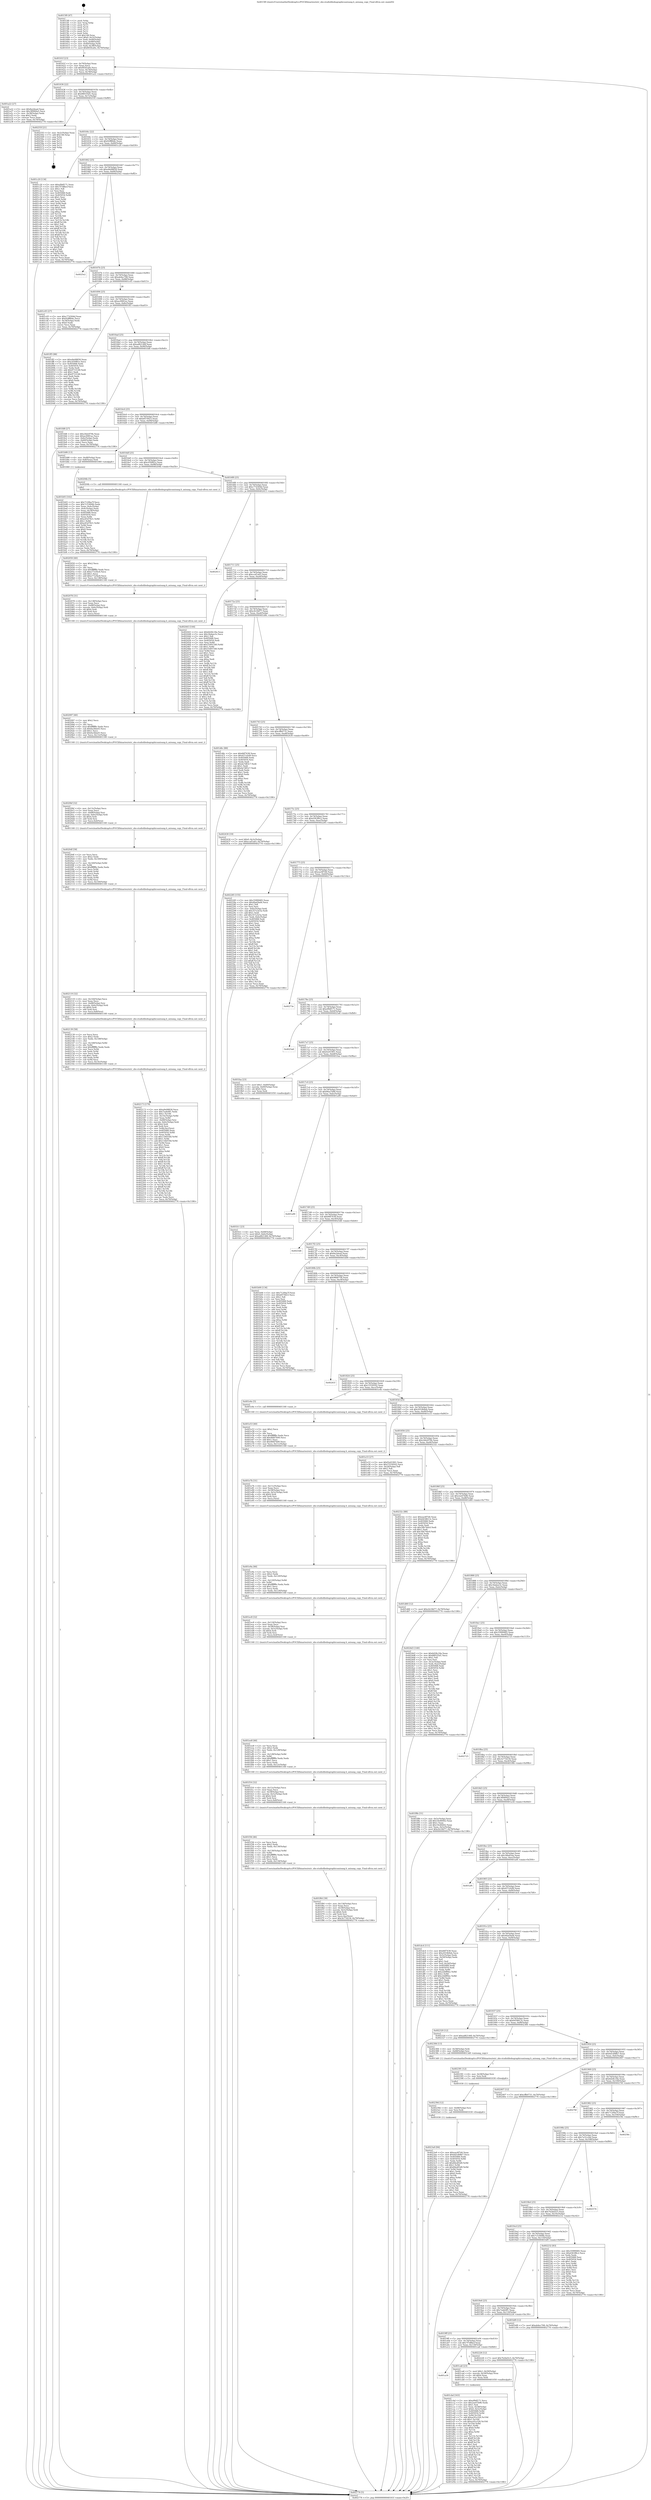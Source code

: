 digraph "0x4015f0" {
  label = "0x4015f0 (/mnt/c/Users/mathe/Desktop/tcc/POCII/binaries/extr_obs-studiolibobsgraphicsaxisang.h_axisang_copy_Final-ollvm.out::main(0))"
  labelloc = "t"
  node[shape=record]

  Entry [label="",width=0.3,height=0.3,shape=circle,fillcolor=black,style=filled]
  "0x40161f" [label="{
     0x40161f [23]\l
     | [instrs]\l
     &nbsp;&nbsp;0x40161f \<+3\>: mov -0x70(%rbp),%eax\l
     &nbsp;&nbsp;0x401622 \<+2\>: mov %eax,%ecx\l
     &nbsp;&nbsp;0x401624 \<+6\>: sub $0x845fca0e,%ecx\l
     &nbsp;&nbsp;0x40162a \<+3\>: mov %eax,-0x74(%rbp)\l
     &nbsp;&nbsp;0x40162d \<+3\>: mov %ecx,-0x78(%rbp)\l
     &nbsp;&nbsp;0x401630 \<+6\>: je 0000000000401a22 \<main+0x432\>\l
  }"]
  "0x401a22" [label="{
     0x401a22 [27]\l
     | [instrs]\l
     &nbsp;&nbsp;0x401a22 \<+5\>: mov $0x8a2dead,%eax\l
     &nbsp;&nbsp;0x401a27 \<+5\>: mov $0x3f0900a5,%ecx\l
     &nbsp;&nbsp;0x401a2c \<+3\>: mov -0x38(%rbp),%edx\l
     &nbsp;&nbsp;0x401a2f \<+3\>: cmp $0x2,%edx\l
     &nbsp;&nbsp;0x401a32 \<+3\>: cmovne %ecx,%eax\l
     &nbsp;&nbsp;0x401a35 \<+3\>: mov %eax,-0x70(%rbp)\l
     &nbsp;&nbsp;0x401a38 \<+5\>: jmp 0000000000402776 \<main+0x1186\>\l
  }"]
  "0x401636" [label="{
     0x401636 [22]\l
     | [instrs]\l
     &nbsp;&nbsp;0x401636 \<+5\>: jmp 000000000040163b \<main+0x4b\>\l
     &nbsp;&nbsp;0x40163b \<+3\>: mov -0x74(%rbp),%eax\l
     &nbsp;&nbsp;0x40163e \<+5\>: sub $0x8801f5d1,%eax\l
     &nbsp;&nbsp;0x401643 \<+3\>: mov %eax,-0x7c(%rbp)\l
     &nbsp;&nbsp;0x401646 \<+6\>: je 000000000040255f \<main+0xf6f\>\l
  }"]
  "0x402776" [label="{
     0x402776 [5]\l
     | [instrs]\l
     &nbsp;&nbsp;0x402776 \<+5\>: jmp 000000000040161f \<main+0x2f\>\l
  }"]
  "0x4015f0" [label="{
     0x4015f0 [47]\l
     | [instrs]\l
     &nbsp;&nbsp;0x4015f0 \<+1\>: push %rbp\l
     &nbsp;&nbsp;0x4015f1 \<+3\>: mov %rsp,%rbp\l
     &nbsp;&nbsp;0x4015f4 \<+2\>: push %r15\l
     &nbsp;&nbsp;0x4015f6 \<+2\>: push %r14\l
     &nbsp;&nbsp;0x4015f8 \<+2\>: push %r13\l
     &nbsp;&nbsp;0x4015fa \<+2\>: push %r12\l
     &nbsp;&nbsp;0x4015fc \<+1\>: push %rbx\l
     &nbsp;&nbsp;0x4015fd \<+7\>: sub $0x148,%rsp\l
     &nbsp;&nbsp;0x401604 \<+7\>: movl $0x0,-0x3c(%rbp)\l
     &nbsp;&nbsp;0x40160b \<+3\>: mov %edi,-0x40(%rbp)\l
     &nbsp;&nbsp;0x40160e \<+4\>: mov %rsi,-0x48(%rbp)\l
     &nbsp;&nbsp;0x401612 \<+3\>: mov -0x40(%rbp),%edi\l
     &nbsp;&nbsp;0x401615 \<+3\>: mov %edi,-0x38(%rbp)\l
     &nbsp;&nbsp;0x401618 \<+7\>: movl $0x845fca0e,-0x70(%rbp)\l
  }"]
  Exit [label="",width=0.3,height=0.3,shape=circle,fillcolor=black,style=filled,peripheries=2]
  "0x40255f" [label="{
     0x40255f [21]\l
     | [instrs]\l
     &nbsp;&nbsp;0x40255f \<+3\>: mov -0x2c(%rbp),%eax\l
     &nbsp;&nbsp;0x402562 \<+7\>: add $0x148,%rsp\l
     &nbsp;&nbsp;0x402569 \<+1\>: pop %rbx\l
     &nbsp;&nbsp;0x40256a \<+2\>: pop %r12\l
     &nbsp;&nbsp;0x40256c \<+2\>: pop %r13\l
     &nbsp;&nbsp;0x40256e \<+2\>: pop %r14\l
     &nbsp;&nbsp;0x402570 \<+2\>: pop %r15\l
     &nbsp;&nbsp;0x402572 \<+1\>: pop %rbp\l
     &nbsp;&nbsp;0x402573 \<+1\>: ret\l
  }"]
  "0x40164c" [label="{
     0x40164c [22]\l
     | [instrs]\l
     &nbsp;&nbsp;0x40164c \<+5\>: jmp 0000000000401651 \<main+0x61\>\l
     &nbsp;&nbsp;0x401651 \<+3\>: mov -0x74(%rbp),%eax\l
     &nbsp;&nbsp;0x401654 \<+5\>: sub $0x92ff80dc,%eax\l
     &nbsp;&nbsp;0x401659 \<+3\>: mov %eax,-0x80(%rbp)\l
     &nbsp;&nbsp;0x40165c \<+6\>: je 0000000000401c20 \<main+0x630\>\l
  }"]
  "0x4023a9" [label="{
     0x4023a9 [94]\l
     | [instrs]\l
     &nbsp;&nbsp;0x4023a9 \<+5\>: mov $0xeac6f7d4,%eax\l
     &nbsp;&nbsp;0x4023ae \<+5\>: mov $0x6d1d08b7,%ecx\l
     &nbsp;&nbsp;0x4023b3 \<+7\>: mov 0x405068,%edx\l
     &nbsp;&nbsp;0x4023ba \<+8\>: mov 0x405054,%r8d\l
     &nbsp;&nbsp;0x4023c2 \<+3\>: mov %edx,%r9d\l
     &nbsp;&nbsp;0x4023c5 \<+7\>: add $0x84edf3d9,%r9d\l
     &nbsp;&nbsp;0x4023cc \<+4\>: sub $0x1,%r9d\l
     &nbsp;&nbsp;0x4023d0 \<+7\>: sub $0x84edf3d9,%r9d\l
     &nbsp;&nbsp;0x4023d7 \<+4\>: imul %r9d,%edx\l
     &nbsp;&nbsp;0x4023db \<+3\>: and $0x1,%edx\l
     &nbsp;&nbsp;0x4023de \<+3\>: cmp $0x0,%edx\l
     &nbsp;&nbsp;0x4023e1 \<+4\>: sete %r10b\l
     &nbsp;&nbsp;0x4023e5 \<+4\>: cmp $0xa,%r8d\l
     &nbsp;&nbsp;0x4023e9 \<+4\>: setl %r11b\l
     &nbsp;&nbsp;0x4023ed \<+3\>: mov %r10b,%bl\l
     &nbsp;&nbsp;0x4023f0 \<+3\>: and %r11b,%bl\l
     &nbsp;&nbsp;0x4023f3 \<+3\>: xor %r11b,%r10b\l
     &nbsp;&nbsp;0x4023f6 \<+3\>: or %r10b,%bl\l
     &nbsp;&nbsp;0x4023f9 \<+3\>: test $0x1,%bl\l
     &nbsp;&nbsp;0x4023fc \<+3\>: cmovne %ecx,%eax\l
     &nbsp;&nbsp;0x4023ff \<+3\>: mov %eax,-0x70(%rbp)\l
     &nbsp;&nbsp;0x402402 \<+5\>: jmp 0000000000402776 \<main+0x1186\>\l
  }"]
  "0x401c20" [label="{
     0x401c20 [134]\l
     | [instrs]\l
     &nbsp;&nbsp;0x401c20 \<+5\>: mov $0xef9df171,%eax\l
     &nbsp;&nbsp;0x401c25 \<+5\>: mov $0x7f7d8bcf,%ecx\l
     &nbsp;&nbsp;0x401c2a \<+2\>: mov $0x1,%dl\l
     &nbsp;&nbsp;0x401c2c \<+2\>: xor %esi,%esi\l
     &nbsp;&nbsp;0x401c2e \<+7\>: mov 0x405068,%edi\l
     &nbsp;&nbsp;0x401c35 \<+8\>: mov 0x405054,%r8d\l
     &nbsp;&nbsp;0x401c3d \<+3\>: sub $0x1,%esi\l
     &nbsp;&nbsp;0x401c40 \<+3\>: mov %edi,%r9d\l
     &nbsp;&nbsp;0x401c43 \<+3\>: add %esi,%r9d\l
     &nbsp;&nbsp;0x401c46 \<+4\>: imul %r9d,%edi\l
     &nbsp;&nbsp;0x401c4a \<+3\>: and $0x1,%edi\l
     &nbsp;&nbsp;0x401c4d \<+3\>: cmp $0x0,%edi\l
     &nbsp;&nbsp;0x401c50 \<+4\>: sete %r10b\l
     &nbsp;&nbsp;0x401c54 \<+4\>: cmp $0xa,%r8d\l
     &nbsp;&nbsp;0x401c58 \<+4\>: setl %r11b\l
     &nbsp;&nbsp;0x401c5c \<+3\>: mov %r10b,%bl\l
     &nbsp;&nbsp;0x401c5f \<+3\>: xor $0xff,%bl\l
     &nbsp;&nbsp;0x401c62 \<+3\>: mov %r11b,%r14b\l
     &nbsp;&nbsp;0x401c65 \<+4\>: xor $0xff,%r14b\l
     &nbsp;&nbsp;0x401c69 \<+3\>: xor $0x1,%dl\l
     &nbsp;&nbsp;0x401c6c \<+3\>: mov %bl,%r15b\l
     &nbsp;&nbsp;0x401c6f \<+4\>: and $0xff,%r15b\l
     &nbsp;&nbsp;0x401c73 \<+3\>: and %dl,%r10b\l
     &nbsp;&nbsp;0x401c76 \<+3\>: mov %r14b,%r12b\l
     &nbsp;&nbsp;0x401c79 \<+4\>: and $0xff,%r12b\l
     &nbsp;&nbsp;0x401c7d \<+3\>: and %dl,%r11b\l
     &nbsp;&nbsp;0x401c80 \<+3\>: or %r10b,%r15b\l
     &nbsp;&nbsp;0x401c83 \<+3\>: or %r11b,%r12b\l
     &nbsp;&nbsp;0x401c86 \<+3\>: xor %r12b,%r15b\l
     &nbsp;&nbsp;0x401c89 \<+3\>: or %r14b,%bl\l
     &nbsp;&nbsp;0x401c8c \<+3\>: xor $0xff,%bl\l
     &nbsp;&nbsp;0x401c8f \<+3\>: or $0x1,%dl\l
     &nbsp;&nbsp;0x401c92 \<+2\>: and %dl,%bl\l
     &nbsp;&nbsp;0x401c94 \<+3\>: or %bl,%r15b\l
     &nbsp;&nbsp;0x401c97 \<+4\>: test $0x1,%r15b\l
     &nbsp;&nbsp;0x401c9b \<+3\>: cmovne %ecx,%eax\l
     &nbsp;&nbsp;0x401c9e \<+3\>: mov %eax,-0x70(%rbp)\l
     &nbsp;&nbsp;0x401ca1 \<+5\>: jmp 0000000000402776 \<main+0x1186\>\l
  }"]
  "0x401662" [label="{
     0x401662 [25]\l
     | [instrs]\l
     &nbsp;&nbsp;0x401662 \<+5\>: jmp 0000000000401667 \<main+0x77\>\l
     &nbsp;&nbsp;0x401667 \<+3\>: mov -0x74(%rbp),%eax\l
     &nbsp;&nbsp;0x40166a \<+5\>: sub $0xa9e08858,%eax\l
     &nbsp;&nbsp;0x40166f \<+6\>: mov %eax,-0x84(%rbp)\l
     &nbsp;&nbsp;0x401675 \<+6\>: je 00000000004025e2 \<main+0xff2\>\l
  }"]
  "0x40239d" [label="{
     0x40239d [12]\l
     | [instrs]\l
     &nbsp;&nbsp;0x40239d \<+4\>: mov -0x68(%rbp),%rsi\l
     &nbsp;&nbsp;0x4023a1 \<+3\>: mov %rsi,%rdi\l
     &nbsp;&nbsp;0x4023a4 \<+5\>: call 0000000000401030 \<free@plt\>\l
     | [calls]\l
     &nbsp;&nbsp;0x401030 \{1\} (unknown)\l
  }"]
  "0x4025e2" [label="{
     0x4025e2\l
  }", style=dashed]
  "0x40167b" [label="{
     0x40167b [25]\l
     | [instrs]\l
     &nbsp;&nbsp;0x40167b \<+5\>: jmp 0000000000401680 \<main+0x90\>\l
     &nbsp;&nbsp;0x401680 \<+3\>: mov -0x74(%rbp),%eax\l
     &nbsp;&nbsp;0x401683 \<+5\>: sub $0xab4ec708,%eax\l
     &nbsp;&nbsp;0x401688 \<+6\>: mov %eax,-0x88(%rbp)\l
     &nbsp;&nbsp;0x40168e \<+6\>: je 0000000000401c05 \<main+0x615\>\l
  }"]
  "0x402391" [label="{
     0x402391 [12]\l
     | [instrs]\l
     &nbsp;&nbsp;0x402391 \<+4\>: mov -0x58(%rbp),%rsi\l
     &nbsp;&nbsp;0x402395 \<+3\>: mov %rsi,%rdi\l
     &nbsp;&nbsp;0x402398 \<+5\>: call 0000000000401030 \<free@plt\>\l
     | [calls]\l
     &nbsp;&nbsp;0x401030 \{1\} (unknown)\l
  }"]
  "0x401c05" [label="{
     0x401c05 [27]\l
     | [instrs]\l
     &nbsp;&nbsp;0x401c05 \<+5\>: mov $0xc77d304d,%eax\l
     &nbsp;&nbsp;0x401c0a \<+5\>: mov $0x92ff80dc,%ecx\l
     &nbsp;&nbsp;0x401c0f \<+3\>: mov -0x34(%rbp),%edx\l
     &nbsp;&nbsp;0x401c12 \<+3\>: cmp $0x0,%edx\l
     &nbsp;&nbsp;0x401c15 \<+3\>: cmove %ecx,%eax\l
     &nbsp;&nbsp;0x401c18 \<+3\>: mov %eax,-0x70(%rbp)\l
     &nbsp;&nbsp;0x401c1b \<+5\>: jmp 0000000000402776 \<main+0x1186\>\l
  }"]
  "0x401694" [label="{
     0x401694 [25]\l
     | [instrs]\l
     &nbsp;&nbsp;0x401694 \<+5\>: jmp 0000000000401699 \<main+0xa9\>\l
     &nbsp;&nbsp;0x401699 \<+3\>: mov -0x74(%rbp),%eax\l
     &nbsp;&nbsp;0x40169c \<+5\>: sub $0xac0081ac,%eax\l
     &nbsp;&nbsp;0x4016a1 \<+6\>: mov %eax,-0x8c(%rbp)\l
     &nbsp;&nbsp;0x4016a7 \<+6\>: je 0000000000401ff3 \<main+0xa03\>\l
  }"]
  "0x402173" [label="{
     0x402173 [179]\l
     | [instrs]\l
     &nbsp;&nbsp;0x402173 \<+5\>: mov $0xa9e08858,%ecx\l
     &nbsp;&nbsp;0x402178 \<+5\>: mov $0x7eafe9f1,%edx\l
     &nbsp;&nbsp;0x40217d \<+3\>: mov $0x1,%r10b\l
     &nbsp;&nbsp;0x402180 \<+7\>: mov -0x14c(%rbp),%r8d\l
     &nbsp;&nbsp;0x402187 \<+4\>: imul %eax,%r8d\l
     &nbsp;&nbsp;0x40218b \<+4\>: mov -0x68(%rbp),%rsi\l
     &nbsp;&nbsp;0x40218f \<+4\>: movslq -0x6c(%rbp),%rdi\l
     &nbsp;&nbsp;0x402193 \<+4\>: shl $0x4,%rdi\l
     &nbsp;&nbsp;0x402197 \<+3\>: add %rdi,%rsi\l
     &nbsp;&nbsp;0x40219a \<+4\>: mov %r8d,0xc(%rsi)\l
     &nbsp;&nbsp;0x40219e \<+7\>: mov 0x405068,%eax\l
     &nbsp;&nbsp;0x4021a5 \<+8\>: mov 0x405054,%r8d\l
     &nbsp;&nbsp;0x4021ad \<+3\>: mov %eax,%r9d\l
     &nbsp;&nbsp;0x4021b0 \<+7\>: sub $0x118d55fd,%r9d\l
     &nbsp;&nbsp;0x4021b7 \<+4\>: sub $0x1,%r9d\l
     &nbsp;&nbsp;0x4021bb \<+7\>: add $0x118d55fd,%r9d\l
     &nbsp;&nbsp;0x4021c2 \<+4\>: imul %r9d,%eax\l
     &nbsp;&nbsp;0x4021c6 \<+3\>: and $0x1,%eax\l
     &nbsp;&nbsp;0x4021c9 \<+3\>: cmp $0x0,%eax\l
     &nbsp;&nbsp;0x4021cc \<+4\>: sete %r11b\l
     &nbsp;&nbsp;0x4021d0 \<+4\>: cmp $0xa,%r8d\l
     &nbsp;&nbsp;0x4021d4 \<+3\>: setl %bl\l
     &nbsp;&nbsp;0x4021d7 \<+3\>: mov %r11b,%r14b\l
     &nbsp;&nbsp;0x4021da \<+4\>: xor $0xff,%r14b\l
     &nbsp;&nbsp;0x4021de \<+3\>: mov %bl,%r15b\l
     &nbsp;&nbsp;0x4021e1 \<+4\>: xor $0xff,%r15b\l
     &nbsp;&nbsp;0x4021e5 \<+4\>: xor $0x1,%r10b\l
     &nbsp;&nbsp;0x4021e9 \<+3\>: mov %r14b,%r12b\l
     &nbsp;&nbsp;0x4021ec \<+4\>: and $0xff,%r12b\l
     &nbsp;&nbsp;0x4021f0 \<+3\>: and %r10b,%r11b\l
     &nbsp;&nbsp;0x4021f3 \<+3\>: mov %r15b,%r13b\l
     &nbsp;&nbsp;0x4021f6 \<+4\>: and $0xff,%r13b\l
     &nbsp;&nbsp;0x4021fa \<+3\>: and %r10b,%bl\l
     &nbsp;&nbsp;0x4021fd \<+3\>: or %r11b,%r12b\l
     &nbsp;&nbsp;0x402200 \<+3\>: or %bl,%r13b\l
     &nbsp;&nbsp;0x402203 \<+3\>: xor %r13b,%r12b\l
     &nbsp;&nbsp;0x402206 \<+3\>: or %r15b,%r14b\l
     &nbsp;&nbsp;0x402209 \<+4\>: xor $0xff,%r14b\l
     &nbsp;&nbsp;0x40220d \<+4\>: or $0x1,%r10b\l
     &nbsp;&nbsp;0x402211 \<+3\>: and %r10b,%r14b\l
     &nbsp;&nbsp;0x402214 \<+3\>: or %r14b,%r12b\l
     &nbsp;&nbsp;0x402217 \<+4\>: test $0x1,%r12b\l
     &nbsp;&nbsp;0x40221b \<+3\>: cmovne %edx,%ecx\l
     &nbsp;&nbsp;0x40221e \<+3\>: mov %ecx,-0x70(%rbp)\l
     &nbsp;&nbsp;0x402221 \<+5\>: jmp 0000000000402776 \<main+0x1186\>\l
  }"]
  "0x401ff3" [label="{
     0x401ff3 [88]\l
     | [instrs]\l
     &nbsp;&nbsp;0x401ff3 \<+5\>: mov $0xa9e08858,%eax\l
     &nbsp;&nbsp;0x401ff8 \<+5\>: mov $0xc050f81e,%ecx\l
     &nbsp;&nbsp;0x401ffd \<+7\>: mov 0x405068,%edx\l
     &nbsp;&nbsp;0x402004 \<+7\>: mov 0x405054,%esi\l
     &nbsp;&nbsp;0x40200b \<+2\>: mov %edx,%edi\l
     &nbsp;&nbsp;0x40200d \<+6\>: add $0x9733148,%edi\l
     &nbsp;&nbsp;0x402013 \<+3\>: sub $0x1,%edi\l
     &nbsp;&nbsp;0x402016 \<+6\>: sub $0x9733148,%edi\l
     &nbsp;&nbsp;0x40201c \<+3\>: imul %edi,%edx\l
     &nbsp;&nbsp;0x40201f \<+3\>: and $0x1,%edx\l
     &nbsp;&nbsp;0x402022 \<+3\>: cmp $0x0,%edx\l
     &nbsp;&nbsp;0x402025 \<+4\>: sete %r8b\l
     &nbsp;&nbsp;0x402029 \<+3\>: cmp $0xa,%esi\l
     &nbsp;&nbsp;0x40202c \<+4\>: setl %r9b\l
     &nbsp;&nbsp;0x402030 \<+3\>: mov %r8b,%r10b\l
     &nbsp;&nbsp;0x402033 \<+3\>: and %r9b,%r10b\l
     &nbsp;&nbsp;0x402036 \<+3\>: xor %r9b,%r8b\l
     &nbsp;&nbsp;0x402039 \<+3\>: or %r8b,%r10b\l
     &nbsp;&nbsp;0x40203c \<+4\>: test $0x1,%r10b\l
     &nbsp;&nbsp;0x402040 \<+3\>: cmovne %ecx,%eax\l
     &nbsp;&nbsp;0x402043 \<+3\>: mov %eax,-0x70(%rbp)\l
     &nbsp;&nbsp;0x402046 \<+5\>: jmp 0000000000402776 \<main+0x1186\>\l
  }"]
  "0x4016ad" [label="{
     0x4016ad [25]\l
     | [instrs]\l
     &nbsp;&nbsp;0x4016ad \<+5\>: jmp 00000000004016b2 \<main+0xc2\>\l
     &nbsp;&nbsp;0x4016b2 \<+3\>: mov -0x74(%rbp),%eax\l
     &nbsp;&nbsp;0x4016b5 \<+5\>: sub $0xad82146f,%eax\l
     &nbsp;&nbsp;0x4016ba \<+6\>: mov %eax,-0x90(%rbp)\l
     &nbsp;&nbsp;0x4016c0 \<+6\>: je 0000000000401fd8 \<main+0x9e8\>\l
  }"]
  "0x402139" [label="{
     0x402139 [58]\l
     | [instrs]\l
     &nbsp;&nbsp;0x402139 \<+2\>: xor %ecx,%ecx\l
     &nbsp;&nbsp;0x40213b \<+5\>: mov $0x2,%edx\l
     &nbsp;&nbsp;0x402140 \<+6\>: mov %edx,-0x148(%rbp)\l
     &nbsp;&nbsp;0x402146 \<+1\>: cltd\l
     &nbsp;&nbsp;0x402147 \<+7\>: mov -0x148(%rbp),%r8d\l
     &nbsp;&nbsp;0x40214e \<+3\>: idiv %r8d\l
     &nbsp;&nbsp;0x402151 \<+6\>: imul $0xfffffffe,%edx,%edx\l
     &nbsp;&nbsp;0x402157 \<+3\>: mov %ecx,%r9d\l
     &nbsp;&nbsp;0x40215a \<+3\>: sub %edx,%r9d\l
     &nbsp;&nbsp;0x40215d \<+2\>: mov %ecx,%edx\l
     &nbsp;&nbsp;0x40215f \<+3\>: sub $0x1,%edx\l
     &nbsp;&nbsp;0x402162 \<+3\>: add %edx,%r9d\l
     &nbsp;&nbsp;0x402165 \<+3\>: sub %r9d,%ecx\l
     &nbsp;&nbsp;0x402168 \<+6\>: mov %ecx,-0x14c(%rbp)\l
     &nbsp;&nbsp;0x40216e \<+5\>: call 0000000000401160 \<next_i\>\l
     | [calls]\l
     &nbsp;&nbsp;0x401160 \{1\} (/mnt/c/Users/mathe/Desktop/tcc/POCII/binaries/extr_obs-studiolibobsgraphicsaxisang.h_axisang_copy_Final-ollvm.out::next_i)\l
  }"]
  "0x401fd8" [label="{
     0x401fd8 [27]\l
     | [instrs]\l
     &nbsp;&nbsp;0x401fd8 \<+5\>: mov $0x24dc870b,%eax\l
     &nbsp;&nbsp;0x401fdd \<+5\>: mov $0xac0081ac,%ecx\l
     &nbsp;&nbsp;0x401fe2 \<+3\>: mov -0x6c(%rbp),%edx\l
     &nbsp;&nbsp;0x401fe5 \<+3\>: cmp -0x60(%rbp),%edx\l
     &nbsp;&nbsp;0x401fe8 \<+3\>: cmovl %ecx,%eax\l
     &nbsp;&nbsp;0x401feb \<+3\>: mov %eax,-0x70(%rbp)\l
     &nbsp;&nbsp;0x401fee \<+5\>: jmp 0000000000402776 \<main+0x1186\>\l
  }"]
  "0x4016c6" [label="{
     0x4016c6 [25]\l
     | [instrs]\l
     &nbsp;&nbsp;0x4016c6 \<+5\>: jmp 00000000004016cb \<main+0xdb\>\l
     &nbsp;&nbsp;0x4016cb \<+3\>: mov -0x74(%rbp),%eax\l
     &nbsp;&nbsp;0x4016ce \<+5\>: sub $0xbf576f23,%eax\l
     &nbsp;&nbsp;0x4016d3 \<+6\>: mov %eax,-0x94(%rbp)\l
     &nbsp;&nbsp;0x4016d9 \<+6\>: je 0000000000401b86 \<main+0x596\>\l
  }"]
  "0x402119" [label="{
     0x402119 [32]\l
     | [instrs]\l
     &nbsp;&nbsp;0x402119 \<+6\>: mov -0x144(%rbp),%ecx\l
     &nbsp;&nbsp;0x40211f \<+3\>: imul %eax,%ecx\l
     &nbsp;&nbsp;0x402122 \<+4\>: mov -0x68(%rbp),%rsi\l
     &nbsp;&nbsp;0x402126 \<+4\>: movslq -0x6c(%rbp),%rdi\l
     &nbsp;&nbsp;0x40212a \<+4\>: shl $0x4,%rdi\l
     &nbsp;&nbsp;0x40212e \<+3\>: add %rdi,%rsi\l
     &nbsp;&nbsp;0x402131 \<+3\>: mov %ecx,0x8(%rsi)\l
     &nbsp;&nbsp;0x402134 \<+5\>: call 0000000000401160 \<next_i\>\l
     | [calls]\l
     &nbsp;&nbsp;0x401160 \{1\} (/mnt/c/Users/mathe/Desktop/tcc/POCII/binaries/extr_obs-studiolibobsgraphicsaxisang.h_axisang_copy_Final-ollvm.out::next_i)\l
  }"]
  "0x401b86" [label="{
     0x401b86 [13]\l
     | [instrs]\l
     &nbsp;&nbsp;0x401b86 \<+4\>: mov -0x48(%rbp),%rax\l
     &nbsp;&nbsp;0x401b8a \<+4\>: mov 0x8(%rax),%rdi\l
     &nbsp;&nbsp;0x401b8e \<+5\>: call 0000000000401060 \<atoi@plt\>\l
     | [calls]\l
     &nbsp;&nbsp;0x401060 \{1\} (unknown)\l
  }"]
  "0x4016df" [label="{
     0x4016df [25]\l
     | [instrs]\l
     &nbsp;&nbsp;0x4016df \<+5\>: jmp 00000000004016e4 \<main+0xf4\>\l
     &nbsp;&nbsp;0x4016e4 \<+3\>: mov -0x74(%rbp),%eax\l
     &nbsp;&nbsp;0x4016e7 \<+5\>: sub $0xc050f81e,%eax\l
     &nbsp;&nbsp;0x4016ec \<+6\>: mov %eax,-0x98(%rbp)\l
     &nbsp;&nbsp;0x4016f2 \<+6\>: je 000000000040204b \<main+0xa5b\>\l
  }"]
  "0x4020df" [label="{
     0x4020df [58]\l
     | [instrs]\l
     &nbsp;&nbsp;0x4020df \<+2\>: xor %ecx,%ecx\l
     &nbsp;&nbsp;0x4020e1 \<+5\>: mov $0x2,%edx\l
     &nbsp;&nbsp;0x4020e6 \<+6\>: mov %edx,-0x140(%rbp)\l
     &nbsp;&nbsp;0x4020ec \<+1\>: cltd\l
     &nbsp;&nbsp;0x4020ed \<+7\>: mov -0x140(%rbp),%r8d\l
     &nbsp;&nbsp;0x4020f4 \<+3\>: idiv %r8d\l
     &nbsp;&nbsp;0x4020f7 \<+6\>: imul $0xfffffffe,%edx,%edx\l
     &nbsp;&nbsp;0x4020fd \<+3\>: mov %ecx,%r9d\l
     &nbsp;&nbsp;0x402100 \<+3\>: sub %edx,%r9d\l
     &nbsp;&nbsp;0x402103 \<+2\>: mov %ecx,%edx\l
     &nbsp;&nbsp;0x402105 \<+3\>: sub $0x1,%edx\l
     &nbsp;&nbsp;0x402108 \<+3\>: add %edx,%r9d\l
     &nbsp;&nbsp;0x40210b \<+3\>: sub %r9d,%ecx\l
     &nbsp;&nbsp;0x40210e \<+6\>: mov %ecx,-0x144(%rbp)\l
     &nbsp;&nbsp;0x402114 \<+5\>: call 0000000000401160 \<next_i\>\l
     | [calls]\l
     &nbsp;&nbsp;0x401160 \{1\} (/mnt/c/Users/mathe/Desktop/tcc/POCII/binaries/extr_obs-studiolibobsgraphicsaxisang.h_axisang_copy_Final-ollvm.out::next_i)\l
  }"]
  "0x40204b" [label="{
     0x40204b [5]\l
     | [instrs]\l
     &nbsp;&nbsp;0x40204b \<+5\>: call 0000000000401160 \<next_i\>\l
     | [calls]\l
     &nbsp;&nbsp;0x401160 \{1\} (/mnt/c/Users/mathe/Desktop/tcc/POCII/binaries/extr_obs-studiolibobsgraphicsaxisang.h_axisang_copy_Final-ollvm.out::next_i)\l
  }"]
  "0x4016f8" [label="{
     0x4016f8 [25]\l
     | [instrs]\l
     &nbsp;&nbsp;0x4016f8 \<+5\>: jmp 00000000004016fd \<main+0x10d\>\l
     &nbsp;&nbsp;0x4016fd \<+3\>: mov -0x74(%rbp),%eax\l
     &nbsp;&nbsp;0x401700 \<+5\>: sub $0xc77d304d,%eax\l
     &nbsp;&nbsp;0x401705 \<+6\>: mov %eax,-0x9c(%rbp)\l
     &nbsp;&nbsp;0x40170b \<+6\>: je 0000000000402413 \<main+0xe23\>\l
  }"]
  "0x4020bf" [label="{
     0x4020bf [32]\l
     | [instrs]\l
     &nbsp;&nbsp;0x4020bf \<+6\>: mov -0x13c(%rbp),%ecx\l
     &nbsp;&nbsp;0x4020c5 \<+3\>: imul %eax,%ecx\l
     &nbsp;&nbsp;0x4020c8 \<+4\>: mov -0x68(%rbp),%rsi\l
     &nbsp;&nbsp;0x4020cc \<+4\>: movslq -0x6c(%rbp),%rdi\l
     &nbsp;&nbsp;0x4020d0 \<+4\>: shl $0x4,%rdi\l
     &nbsp;&nbsp;0x4020d4 \<+3\>: add %rdi,%rsi\l
     &nbsp;&nbsp;0x4020d7 \<+3\>: mov %ecx,0x4(%rsi)\l
     &nbsp;&nbsp;0x4020da \<+5\>: call 0000000000401160 \<next_i\>\l
     | [calls]\l
     &nbsp;&nbsp;0x401160 \{1\} (/mnt/c/Users/mathe/Desktop/tcc/POCII/binaries/extr_obs-studiolibobsgraphicsaxisang.h_axisang_copy_Final-ollvm.out::next_i)\l
  }"]
  "0x402413" [label="{
     0x402413\l
  }", style=dashed]
  "0x401711" [label="{
     0x401711 [25]\l
     | [instrs]\l
     &nbsp;&nbsp;0x401711 \<+5\>: jmp 0000000000401716 \<main+0x126\>\l
     &nbsp;&nbsp;0x401716 \<+3\>: mov -0x74(%rbp),%eax\l
     &nbsp;&nbsp;0x401719 \<+5\>: sub $0xccaf1ab5,%eax\l
     &nbsp;&nbsp;0x40171e \<+6\>: mov %eax,-0xa0(%rbp)\l
     &nbsp;&nbsp;0x401724 \<+6\>: je 0000000000402443 \<main+0xe53\>\l
  }"]
  "0x402097" [label="{
     0x402097 [40]\l
     | [instrs]\l
     &nbsp;&nbsp;0x402097 \<+5\>: mov $0x2,%ecx\l
     &nbsp;&nbsp;0x40209c \<+1\>: cltd\l
     &nbsp;&nbsp;0x40209d \<+2\>: idiv %ecx\l
     &nbsp;&nbsp;0x40209f \<+6\>: imul $0xfffffffe,%edx,%ecx\l
     &nbsp;&nbsp;0x4020a5 \<+6\>: sub $0x6a3bbef3,%ecx\l
     &nbsp;&nbsp;0x4020ab \<+3\>: add $0x1,%ecx\l
     &nbsp;&nbsp;0x4020ae \<+6\>: add $0x6a3bbef3,%ecx\l
     &nbsp;&nbsp;0x4020b4 \<+6\>: mov %ecx,-0x13c(%rbp)\l
     &nbsp;&nbsp;0x4020ba \<+5\>: call 0000000000401160 \<next_i\>\l
     | [calls]\l
     &nbsp;&nbsp;0x401160 \{1\} (/mnt/c/Users/mathe/Desktop/tcc/POCII/binaries/extr_obs-studiolibobsgraphicsaxisang.h_axisang_copy_Final-ollvm.out::next_i)\l
  }"]
  "0x402443" [label="{
     0x402443 [144]\l
     | [instrs]\l
     &nbsp;&nbsp;0x402443 \<+5\>: mov $0x6d28c18a,%eax\l
     &nbsp;&nbsp;0x402448 \<+5\>: mov $0x34abee3c,%ecx\l
     &nbsp;&nbsp;0x40244d \<+2\>: mov $0x1,%dl\l
     &nbsp;&nbsp;0x40244f \<+7\>: mov 0x405068,%esi\l
     &nbsp;&nbsp;0x402456 \<+7\>: mov 0x405054,%edi\l
     &nbsp;&nbsp;0x40245d \<+3\>: mov %esi,%r8d\l
     &nbsp;&nbsp;0x402460 \<+7\>: add $0x55491540,%r8d\l
     &nbsp;&nbsp;0x402467 \<+4\>: sub $0x1,%r8d\l
     &nbsp;&nbsp;0x40246b \<+7\>: sub $0x55491540,%r8d\l
     &nbsp;&nbsp;0x402472 \<+4\>: imul %r8d,%esi\l
     &nbsp;&nbsp;0x402476 \<+3\>: and $0x1,%esi\l
     &nbsp;&nbsp;0x402479 \<+3\>: cmp $0x0,%esi\l
     &nbsp;&nbsp;0x40247c \<+4\>: sete %r9b\l
     &nbsp;&nbsp;0x402480 \<+3\>: cmp $0xa,%edi\l
     &nbsp;&nbsp;0x402483 \<+4\>: setl %r10b\l
     &nbsp;&nbsp;0x402487 \<+3\>: mov %r9b,%r11b\l
     &nbsp;&nbsp;0x40248a \<+4\>: xor $0xff,%r11b\l
     &nbsp;&nbsp;0x40248e \<+3\>: mov %r10b,%bl\l
     &nbsp;&nbsp;0x402491 \<+3\>: xor $0xff,%bl\l
     &nbsp;&nbsp;0x402494 \<+3\>: xor $0x1,%dl\l
     &nbsp;&nbsp;0x402497 \<+3\>: mov %r11b,%r14b\l
     &nbsp;&nbsp;0x40249a \<+4\>: and $0xff,%r14b\l
     &nbsp;&nbsp;0x40249e \<+3\>: and %dl,%r9b\l
     &nbsp;&nbsp;0x4024a1 \<+3\>: mov %bl,%r15b\l
     &nbsp;&nbsp;0x4024a4 \<+4\>: and $0xff,%r15b\l
     &nbsp;&nbsp;0x4024a8 \<+3\>: and %dl,%r10b\l
     &nbsp;&nbsp;0x4024ab \<+3\>: or %r9b,%r14b\l
     &nbsp;&nbsp;0x4024ae \<+3\>: or %r10b,%r15b\l
     &nbsp;&nbsp;0x4024b1 \<+3\>: xor %r15b,%r14b\l
     &nbsp;&nbsp;0x4024b4 \<+3\>: or %bl,%r11b\l
     &nbsp;&nbsp;0x4024b7 \<+4\>: xor $0xff,%r11b\l
     &nbsp;&nbsp;0x4024bb \<+3\>: or $0x1,%dl\l
     &nbsp;&nbsp;0x4024be \<+3\>: and %dl,%r11b\l
     &nbsp;&nbsp;0x4024c1 \<+3\>: or %r11b,%r14b\l
     &nbsp;&nbsp;0x4024c4 \<+4\>: test $0x1,%r14b\l
     &nbsp;&nbsp;0x4024c8 \<+3\>: cmovne %ecx,%eax\l
     &nbsp;&nbsp;0x4024cb \<+3\>: mov %eax,-0x70(%rbp)\l
     &nbsp;&nbsp;0x4024ce \<+5\>: jmp 0000000000402776 \<main+0x1186\>\l
  }"]
  "0x40172a" [label="{
     0x40172a [25]\l
     | [instrs]\l
     &nbsp;&nbsp;0x40172a \<+5\>: jmp 000000000040172f \<main+0x13f\>\l
     &nbsp;&nbsp;0x40172f \<+3\>: mov -0x74(%rbp),%eax\l
     &nbsp;&nbsp;0x401732 \<+5\>: sub $0xcfe18d77,%eax\l
     &nbsp;&nbsp;0x401737 \<+6\>: mov %eax,-0xa4(%rbp)\l
     &nbsp;&nbsp;0x40173d \<+6\>: je 0000000000401d6c \<main+0x77c\>\l
  }"]
  "0x402078" [label="{
     0x402078 [31]\l
     | [instrs]\l
     &nbsp;&nbsp;0x402078 \<+6\>: mov -0x138(%rbp),%ecx\l
     &nbsp;&nbsp;0x40207e \<+3\>: imul %eax,%ecx\l
     &nbsp;&nbsp;0x402081 \<+4\>: mov -0x68(%rbp),%rsi\l
     &nbsp;&nbsp;0x402085 \<+4\>: movslq -0x6c(%rbp),%rdi\l
     &nbsp;&nbsp;0x402089 \<+4\>: shl $0x4,%rdi\l
     &nbsp;&nbsp;0x40208d \<+3\>: add %rdi,%rsi\l
     &nbsp;&nbsp;0x402090 \<+2\>: mov %ecx,(%rsi)\l
     &nbsp;&nbsp;0x402092 \<+5\>: call 0000000000401160 \<next_i\>\l
     | [calls]\l
     &nbsp;&nbsp;0x401160 \{1\} (/mnt/c/Users/mathe/Desktop/tcc/POCII/binaries/extr_obs-studiolibobsgraphicsaxisang.h_axisang_copy_Final-ollvm.out::next_i)\l
  }"]
  "0x401d6c" [label="{
     0x401d6c [88]\l
     | [instrs]\l
     &nbsp;&nbsp;0x401d6c \<+5\>: mov $0x66f7438,%eax\l
     &nbsp;&nbsp;0x401d71 \<+5\>: mov $0x457cfc69,%ecx\l
     &nbsp;&nbsp;0x401d76 \<+7\>: mov 0x405068,%edx\l
     &nbsp;&nbsp;0x401d7d \<+7\>: mov 0x405054,%esi\l
     &nbsp;&nbsp;0x401d84 \<+2\>: mov %edx,%edi\l
     &nbsp;&nbsp;0x401d86 \<+6\>: sub $0xda7d83c7,%edi\l
     &nbsp;&nbsp;0x401d8c \<+3\>: sub $0x1,%edi\l
     &nbsp;&nbsp;0x401d8f \<+6\>: add $0xda7d83c7,%edi\l
     &nbsp;&nbsp;0x401d95 \<+3\>: imul %edi,%edx\l
     &nbsp;&nbsp;0x401d98 \<+3\>: and $0x1,%edx\l
     &nbsp;&nbsp;0x401d9b \<+3\>: cmp $0x0,%edx\l
     &nbsp;&nbsp;0x401d9e \<+4\>: sete %r8b\l
     &nbsp;&nbsp;0x401da2 \<+3\>: cmp $0xa,%esi\l
     &nbsp;&nbsp;0x401da5 \<+4\>: setl %r9b\l
     &nbsp;&nbsp;0x401da9 \<+3\>: mov %r8b,%r10b\l
     &nbsp;&nbsp;0x401dac \<+3\>: and %r9b,%r10b\l
     &nbsp;&nbsp;0x401daf \<+3\>: xor %r9b,%r8b\l
     &nbsp;&nbsp;0x401db2 \<+3\>: or %r8b,%r10b\l
     &nbsp;&nbsp;0x401db5 \<+4\>: test $0x1,%r10b\l
     &nbsp;&nbsp;0x401db9 \<+3\>: cmovne %ecx,%eax\l
     &nbsp;&nbsp;0x401dbc \<+3\>: mov %eax,-0x70(%rbp)\l
     &nbsp;&nbsp;0x401dbf \<+5\>: jmp 0000000000402776 \<main+0x1186\>\l
  }"]
  "0x401743" [label="{
     0x401743 [25]\l
     | [instrs]\l
     &nbsp;&nbsp;0x401743 \<+5\>: jmp 0000000000401748 \<main+0x158\>\l
     &nbsp;&nbsp;0x401748 \<+3\>: mov -0x74(%rbp),%eax\l
     &nbsp;&nbsp;0x40174b \<+5\>: sub $0xcffb0731,%eax\l
     &nbsp;&nbsp;0x401750 \<+6\>: mov %eax,-0xa8(%rbp)\l
     &nbsp;&nbsp;0x401756 \<+6\>: je 0000000000402430 \<main+0xe40\>\l
  }"]
  "0x402050" [label="{
     0x402050 [40]\l
     | [instrs]\l
     &nbsp;&nbsp;0x402050 \<+5\>: mov $0x2,%ecx\l
     &nbsp;&nbsp;0x402055 \<+1\>: cltd\l
     &nbsp;&nbsp;0x402056 \<+2\>: idiv %ecx\l
     &nbsp;&nbsp;0x402058 \<+6\>: imul $0xfffffffe,%edx,%ecx\l
     &nbsp;&nbsp;0x40205e \<+6\>: sub $0xe77a5bc6,%ecx\l
     &nbsp;&nbsp;0x402064 \<+3\>: add $0x1,%ecx\l
     &nbsp;&nbsp;0x402067 \<+6\>: add $0xe77a5bc6,%ecx\l
     &nbsp;&nbsp;0x40206d \<+6\>: mov %ecx,-0x138(%rbp)\l
     &nbsp;&nbsp;0x402073 \<+5\>: call 0000000000401160 \<next_i\>\l
     | [calls]\l
     &nbsp;&nbsp;0x401160 \{1\} (/mnt/c/Users/mathe/Desktop/tcc/POCII/binaries/extr_obs-studiolibobsgraphicsaxisang.h_axisang_copy_Final-ollvm.out::next_i)\l
  }"]
  "0x402430" [label="{
     0x402430 [19]\l
     | [instrs]\l
     &nbsp;&nbsp;0x402430 \<+7\>: movl $0x0,-0x3c(%rbp)\l
     &nbsp;&nbsp;0x402437 \<+7\>: movl $0xccaf1ab5,-0x70(%rbp)\l
     &nbsp;&nbsp;0x40243e \<+5\>: jmp 0000000000402776 \<main+0x1186\>\l
  }"]
  "0x40175c" [label="{
     0x40175c [25]\l
     | [instrs]\l
     &nbsp;&nbsp;0x40175c \<+5\>: jmp 0000000000401761 \<main+0x171\>\l
     &nbsp;&nbsp;0x401761 \<+3\>: mov -0x74(%rbp),%eax\l
     &nbsp;&nbsp;0x401764 \<+5\>: sub $0xd363f8c2,%eax\l
     &nbsp;&nbsp;0x401769 \<+6\>: mov %eax,-0xac(%rbp)\l
     &nbsp;&nbsp;0x40176f \<+6\>: je 0000000000402285 \<main+0xc95\>\l
  }"]
  "0x401fc1" [label="{
     0x401fc1 [23]\l
     | [instrs]\l
     &nbsp;&nbsp;0x401fc1 \<+4\>: mov %rax,-0x68(%rbp)\l
     &nbsp;&nbsp;0x401fc5 \<+7\>: movl $0x0,-0x6c(%rbp)\l
     &nbsp;&nbsp;0x401fcc \<+7\>: movl $0xad82146f,-0x70(%rbp)\l
     &nbsp;&nbsp;0x401fd3 \<+5\>: jmp 0000000000402776 \<main+0x1186\>\l
  }"]
  "0x402285" [label="{
     0x402285 [155]\l
     | [instrs]\l
     &nbsp;&nbsp;0x402285 \<+5\>: mov $0x35999485,%eax\l
     &nbsp;&nbsp;0x40228a \<+5\>: mov $0x4fad5bd4,%ecx\l
     &nbsp;&nbsp;0x40228f \<+2\>: mov $0x1,%dl\l
     &nbsp;&nbsp;0x402291 \<+2\>: xor %esi,%esi\l
     &nbsp;&nbsp;0x402293 \<+3\>: mov -0x6c(%rbp),%edi\l
     &nbsp;&nbsp;0x402296 \<+6\>: sub $0x357a3e5a,%edi\l
     &nbsp;&nbsp;0x40229c \<+3\>: add $0x1,%edi\l
     &nbsp;&nbsp;0x40229f \<+6\>: add $0x357a3e5a,%edi\l
     &nbsp;&nbsp;0x4022a5 \<+3\>: mov %edi,-0x6c(%rbp)\l
     &nbsp;&nbsp;0x4022a8 \<+7\>: mov 0x405068,%edi\l
     &nbsp;&nbsp;0x4022af \<+8\>: mov 0x405054,%r8d\l
     &nbsp;&nbsp;0x4022b7 \<+3\>: sub $0x1,%esi\l
     &nbsp;&nbsp;0x4022ba \<+3\>: mov %edi,%r9d\l
     &nbsp;&nbsp;0x4022bd \<+3\>: add %esi,%r9d\l
     &nbsp;&nbsp;0x4022c0 \<+4\>: imul %r9d,%edi\l
     &nbsp;&nbsp;0x4022c4 \<+3\>: and $0x1,%edi\l
     &nbsp;&nbsp;0x4022c7 \<+3\>: cmp $0x0,%edi\l
     &nbsp;&nbsp;0x4022ca \<+4\>: sete %r10b\l
     &nbsp;&nbsp;0x4022ce \<+4\>: cmp $0xa,%r8d\l
     &nbsp;&nbsp;0x4022d2 \<+4\>: setl %r11b\l
     &nbsp;&nbsp;0x4022d6 \<+3\>: mov %r10b,%bl\l
     &nbsp;&nbsp;0x4022d9 \<+3\>: xor $0xff,%bl\l
     &nbsp;&nbsp;0x4022dc \<+3\>: mov %r11b,%r14b\l
     &nbsp;&nbsp;0x4022df \<+4\>: xor $0xff,%r14b\l
     &nbsp;&nbsp;0x4022e3 \<+3\>: xor $0x1,%dl\l
     &nbsp;&nbsp;0x4022e6 \<+3\>: mov %bl,%r15b\l
     &nbsp;&nbsp;0x4022e9 \<+4\>: and $0xff,%r15b\l
     &nbsp;&nbsp;0x4022ed \<+3\>: and %dl,%r10b\l
     &nbsp;&nbsp;0x4022f0 \<+3\>: mov %r14b,%r12b\l
     &nbsp;&nbsp;0x4022f3 \<+4\>: and $0xff,%r12b\l
     &nbsp;&nbsp;0x4022f7 \<+3\>: and %dl,%r11b\l
     &nbsp;&nbsp;0x4022fa \<+3\>: or %r10b,%r15b\l
     &nbsp;&nbsp;0x4022fd \<+3\>: or %r11b,%r12b\l
     &nbsp;&nbsp;0x402300 \<+3\>: xor %r12b,%r15b\l
     &nbsp;&nbsp;0x402303 \<+3\>: or %r14b,%bl\l
     &nbsp;&nbsp;0x402306 \<+3\>: xor $0xff,%bl\l
     &nbsp;&nbsp;0x402309 \<+3\>: or $0x1,%dl\l
     &nbsp;&nbsp;0x40230c \<+2\>: and %dl,%bl\l
     &nbsp;&nbsp;0x40230e \<+3\>: or %bl,%r15b\l
     &nbsp;&nbsp;0x402311 \<+4\>: test $0x1,%r15b\l
     &nbsp;&nbsp;0x402315 \<+3\>: cmovne %ecx,%eax\l
     &nbsp;&nbsp;0x402318 \<+3\>: mov %eax,-0x70(%rbp)\l
     &nbsp;&nbsp;0x40231b \<+5\>: jmp 0000000000402776 \<main+0x1186\>\l
  }"]
  "0x401775" [label="{
     0x401775 [25]\l
     | [instrs]\l
     &nbsp;&nbsp;0x401775 \<+5\>: jmp 000000000040177a \<main+0x18a\>\l
     &nbsp;&nbsp;0x40177a \<+3\>: mov -0x74(%rbp),%eax\l
     &nbsp;&nbsp;0x40177d \<+5\>: sub $0xeac6f7d4,%eax\l
     &nbsp;&nbsp;0x401782 \<+6\>: mov %eax,-0xb0(%rbp)\l
     &nbsp;&nbsp;0x401788 \<+6\>: je 000000000040273e \<main+0x114e\>\l
  }"]
  "0x401f64" [label="{
     0x401f64 [39]\l
     | [instrs]\l
     &nbsp;&nbsp;0x401f64 \<+6\>: mov -0x134(%rbp),%ecx\l
     &nbsp;&nbsp;0x401f6a \<+3\>: imul %eax,%ecx\l
     &nbsp;&nbsp;0x401f6d \<+4\>: mov -0x58(%rbp),%rsi\l
     &nbsp;&nbsp;0x401f71 \<+4\>: movslq -0x5c(%rbp),%rdi\l
     &nbsp;&nbsp;0x401f75 \<+4\>: shl $0x4,%rdi\l
     &nbsp;&nbsp;0x401f79 \<+3\>: add %rdi,%rsi\l
     &nbsp;&nbsp;0x401f7c \<+3\>: mov %ecx,0xc(%rsi)\l
     &nbsp;&nbsp;0x401f7f \<+7\>: movl $0x3e77d234,-0x70(%rbp)\l
     &nbsp;&nbsp;0x401f86 \<+5\>: jmp 0000000000402776 \<main+0x1186\>\l
  }"]
  "0x40273e" [label="{
     0x40273e\l
  }", style=dashed]
  "0x40178e" [label="{
     0x40178e [25]\l
     | [instrs]\l
     &nbsp;&nbsp;0x40178e \<+5\>: jmp 0000000000401793 \<main+0x1a3\>\l
     &nbsp;&nbsp;0x401793 \<+3\>: mov -0x74(%rbp),%eax\l
     &nbsp;&nbsp;0x401796 \<+5\>: sub $0xef9df171,%eax\l
     &nbsp;&nbsp;0x40179b \<+6\>: mov %eax,-0xb4(%rbp)\l
     &nbsp;&nbsp;0x4017a1 \<+6\>: je 00000000004025a8 \<main+0xfb8\>\l
  }"]
  "0x401f36" [label="{
     0x401f36 [46]\l
     | [instrs]\l
     &nbsp;&nbsp;0x401f36 \<+2\>: xor %ecx,%ecx\l
     &nbsp;&nbsp;0x401f38 \<+5\>: mov $0x2,%edx\l
     &nbsp;&nbsp;0x401f3d \<+6\>: mov %edx,-0x130(%rbp)\l
     &nbsp;&nbsp;0x401f43 \<+1\>: cltd\l
     &nbsp;&nbsp;0x401f44 \<+7\>: mov -0x130(%rbp),%r8d\l
     &nbsp;&nbsp;0x401f4b \<+3\>: idiv %r8d\l
     &nbsp;&nbsp;0x401f4e \<+6\>: imul $0xfffffffe,%edx,%edx\l
     &nbsp;&nbsp;0x401f54 \<+3\>: sub $0x1,%ecx\l
     &nbsp;&nbsp;0x401f57 \<+2\>: sub %ecx,%edx\l
     &nbsp;&nbsp;0x401f59 \<+6\>: mov %edx,-0x134(%rbp)\l
     &nbsp;&nbsp;0x401f5f \<+5\>: call 0000000000401160 \<next_i\>\l
     | [calls]\l
     &nbsp;&nbsp;0x401160 \{1\} (/mnt/c/Users/mathe/Desktop/tcc/POCII/binaries/extr_obs-studiolibobsgraphicsaxisang.h_axisang_copy_Final-ollvm.out::next_i)\l
  }"]
  "0x4025a8" [label="{
     0x4025a8\l
  }", style=dashed]
  "0x4017a7" [label="{
     0x4017a7 [25]\l
     | [instrs]\l
     &nbsp;&nbsp;0x4017a7 \<+5\>: jmp 00000000004017ac \<main+0x1bc\>\l
     &nbsp;&nbsp;0x4017ac \<+3\>: mov -0x74(%rbp),%eax\l
     &nbsp;&nbsp;0x4017af \<+5\>: sub $0xf2e01901,%eax\l
     &nbsp;&nbsp;0x4017b4 \<+6\>: mov %eax,-0xb8(%rbp)\l
     &nbsp;&nbsp;0x4017ba \<+6\>: je 0000000000401faa \<main+0x9ba\>\l
  }"]
  "0x401f16" [label="{
     0x401f16 [32]\l
     | [instrs]\l
     &nbsp;&nbsp;0x401f16 \<+6\>: mov -0x12c(%rbp),%ecx\l
     &nbsp;&nbsp;0x401f1c \<+3\>: imul %eax,%ecx\l
     &nbsp;&nbsp;0x401f1f \<+4\>: mov -0x58(%rbp),%rsi\l
     &nbsp;&nbsp;0x401f23 \<+4\>: movslq -0x5c(%rbp),%rdi\l
     &nbsp;&nbsp;0x401f27 \<+4\>: shl $0x4,%rdi\l
     &nbsp;&nbsp;0x401f2b \<+3\>: add %rdi,%rsi\l
     &nbsp;&nbsp;0x401f2e \<+3\>: mov %ecx,0x8(%rsi)\l
     &nbsp;&nbsp;0x401f31 \<+5\>: call 0000000000401160 \<next_i\>\l
     | [calls]\l
     &nbsp;&nbsp;0x401160 \{1\} (/mnt/c/Users/mathe/Desktop/tcc/POCII/binaries/extr_obs-studiolibobsgraphicsaxisang.h_axisang_copy_Final-ollvm.out::next_i)\l
  }"]
  "0x401faa" [label="{
     0x401faa [23]\l
     | [instrs]\l
     &nbsp;&nbsp;0x401faa \<+7\>: movl $0x1,-0x60(%rbp)\l
     &nbsp;&nbsp;0x401fb1 \<+4\>: movslq -0x60(%rbp),%rax\l
     &nbsp;&nbsp;0x401fb5 \<+4\>: shl $0x4,%rax\l
     &nbsp;&nbsp;0x401fb9 \<+3\>: mov %rax,%rdi\l
     &nbsp;&nbsp;0x401fbc \<+5\>: call 0000000000401050 \<malloc@plt\>\l
     | [calls]\l
     &nbsp;&nbsp;0x401050 \{1\} (unknown)\l
  }"]
  "0x4017c0" [label="{
     0x4017c0 [25]\l
     | [instrs]\l
     &nbsp;&nbsp;0x4017c0 \<+5\>: jmp 00000000004017c5 \<main+0x1d5\>\l
     &nbsp;&nbsp;0x4017c5 \<+3\>: mov -0x74(%rbp),%eax\l
     &nbsp;&nbsp;0x4017c8 \<+5\>: sub $0xf9ea7d48,%eax\l
     &nbsp;&nbsp;0x4017cd \<+6\>: mov %eax,-0xbc(%rbp)\l
     &nbsp;&nbsp;0x4017d3 \<+6\>: je 0000000000401a90 \<main+0x4a0\>\l
  }"]
  "0x401ee8" [label="{
     0x401ee8 [46]\l
     | [instrs]\l
     &nbsp;&nbsp;0x401ee8 \<+2\>: xor %ecx,%ecx\l
     &nbsp;&nbsp;0x401eea \<+5\>: mov $0x2,%edx\l
     &nbsp;&nbsp;0x401eef \<+6\>: mov %edx,-0x128(%rbp)\l
     &nbsp;&nbsp;0x401ef5 \<+1\>: cltd\l
     &nbsp;&nbsp;0x401ef6 \<+7\>: mov -0x128(%rbp),%r8d\l
     &nbsp;&nbsp;0x401efd \<+3\>: idiv %r8d\l
     &nbsp;&nbsp;0x401f00 \<+6\>: imul $0xfffffffe,%edx,%edx\l
     &nbsp;&nbsp;0x401f06 \<+3\>: sub $0x1,%ecx\l
     &nbsp;&nbsp;0x401f09 \<+2\>: sub %ecx,%edx\l
     &nbsp;&nbsp;0x401f0b \<+6\>: mov %edx,-0x12c(%rbp)\l
     &nbsp;&nbsp;0x401f11 \<+5\>: call 0000000000401160 \<next_i\>\l
     | [calls]\l
     &nbsp;&nbsp;0x401160 \{1\} (/mnt/c/Users/mathe/Desktop/tcc/POCII/binaries/extr_obs-studiolibobsgraphicsaxisang.h_axisang_copy_Final-ollvm.out::next_i)\l
  }"]
  "0x401a90" [label="{
     0x401a90\l
  }", style=dashed]
  "0x4017d9" [label="{
     0x4017d9 [25]\l
     | [instrs]\l
     &nbsp;&nbsp;0x4017d9 \<+5\>: jmp 00000000004017de \<main+0x1ee\>\l
     &nbsp;&nbsp;0x4017de \<+3\>: mov -0x74(%rbp),%eax\l
     &nbsp;&nbsp;0x4017e1 \<+5\>: sub $0x66f7438,%eax\l
     &nbsp;&nbsp;0x4017e6 \<+6\>: mov %eax,-0xc0(%rbp)\l
     &nbsp;&nbsp;0x4017ec \<+6\>: je 00000000004025d6 \<main+0xfe6\>\l
  }"]
  "0x401ec8" [label="{
     0x401ec8 [32]\l
     | [instrs]\l
     &nbsp;&nbsp;0x401ec8 \<+6\>: mov -0x124(%rbp),%ecx\l
     &nbsp;&nbsp;0x401ece \<+3\>: imul %eax,%ecx\l
     &nbsp;&nbsp;0x401ed1 \<+4\>: mov -0x58(%rbp),%rsi\l
     &nbsp;&nbsp;0x401ed5 \<+4\>: movslq -0x5c(%rbp),%rdi\l
     &nbsp;&nbsp;0x401ed9 \<+4\>: shl $0x4,%rdi\l
     &nbsp;&nbsp;0x401edd \<+3\>: add %rdi,%rsi\l
     &nbsp;&nbsp;0x401ee0 \<+3\>: mov %ecx,0x4(%rsi)\l
     &nbsp;&nbsp;0x401ee3 \<+5\>: call 0000000000401160 \<next_i\>\l
     | [calls]\l
     &nbsp;&nbsp;0x401160 \{1\} (/mnt/c/Users/mathe/Desktop/tcc/POCII/binaries/extr_obs-studiolibobsgraphicsaxisang.h_axisang_copy_Final-ollvm.out::next_i)\l
  }"]
  "0x4025d6" [label="{
     0x4025d6\l
  }", style=dashed]
  "0x4017f2" [label="{
     0x4017f2 [25]\l
     | [instrs]\l
     &nbsp;&nbsp;0x4017f2 \<+5\>: jmp 00000000004017f7 \<main+0x207\>\l
     &nbsp;&nbsp;0x4017f7 \<+3\>: mov -0x74(%rbp),%eax\l
     &nbsp;&nbsp;0x4017fa \<+5\>: sub $0x8a2dead,%eax\l
     &nbsp;&nbsp;0x4017ff \<+6\>: mov %eax,-0xc4(%rbp)\l
     &nbsp;&nbsp;0x401805 \<+6\>: je 0000000000401b00 \<main+0x510\>\l
  }"]
  "0x401e9a" [label="{
     0x401e9a [46]\l
     | [instrs]\l
     &nbsp;&nbsp;0x401e9a \<+2\>: xor %ecx,%ecx\l
     &nbsp;&nbsp;0x401e9c \<+5\>: mov $0x2,%edx\l
     &nbsp;&nbsp;0x401ea1 \<+6\>: mov %edx,-0x120(%rbp)\l
     &nbsp;&nbsp;0x401ea7 \<+1\>: cltd\l
     &nbsp;&nbsp;0x401ea8 \<+7\>: mov -0x120(%rbp),%r8d\l
     &nbsp;&nbsp;0x401eaf \<+3\>: idiv %r8d\l
     &nbsp;&nbsp;0x401eb2 \<+6\>: imul $0xfffffffe,%edx,%edx\l
     &nbsp;&nbsp;0x401eb8 \<+3\>: sub $0x1,%ecx\l
     &nbsp;&nbsp;0x401ebb \<+2\>: sub %ecx,%edx\l
     &nbsp;&nbsp;0x401ebd \<+6\>: mov %edx,-0x124(%rbp)\l
     &nbsp;&nbsp;0x401ec3 \<+5\>: call 0000000000401160 \<next_i\>\l
     | [calls]\l
     &nbsp;&nbsp;0x401160 \{1\} (/mnt/c/Users/mathe/Desktop/tcc/POCII/binaries/extr_obs-studiolibobsgraphicsaxisang.h_axisang_copy_Final-ollvm.out::next_i)\l
  }"]
  "0x401b00" [label="{
     0x401b00 [134]\l
     | [instrs]\l
     &nbsp;&nbsp;0x401b00 \<+5\>: mov $0x7120ba7f,%eax\l
     &nbsp;&nbsp;0x401b05 \<+5\>: mov $0xbf576f23,%ecx\l
     &nbsp;&nbsp;0x401b0a \<+2\>: mov $0x1,%dl\l
     &nbsp;&nbsp;0x401b0c \<+2\>: xor %esi,%esi\l
     &nbsp;&nbsp;0x401b0e \<+7\>: mov 0x405068,%edi\l
     &nbsp;&nbsp;0x401b15 \<+8\>: mov 0x405054,%r8d\l
     &nbsp;&nbsp;0x401b1d \<+3\>: sub $0x1,%esi\l
     &nbsp;&nbsp;0x401b20 \<+3\>: mov %edi,%r9d\l
     &nbsp;&nbsp;0x401b23 \<+3\>: add %esi,%r9d\l
     &nbsp;&nbsp;0x401b26 \<+4\>: imul %r9d,%edi\l
     &nbsp;&nbsp;0x401b2a \<+3\>: and $0x1,%edi\l
     &nbsp;&nbsp;0x401b2d \<+3\>: cmp $0x0,%edi\l
     &nbsp;&nbsp;0x401b30 \<+4\>: sete %r10b\l
     &nbsp;&nbsp;0x401b34 \<+4\>: cmp $0xa,%r8d\l
     &nbsp;&nbsp;0x401b38 \<+4\>: setl %r11b\l
     &nbsp;&nbsp;0x401b3c \<+3\>: mov %r10b,%bl\l
     &nbsp;&nbsp;0x401b3f \<+3\>: xor $0xff,%bl\l
     &nbsp;&nbsp;0x401b42 \<+3\>: mov %r11b,%r14b\l
     &nbsp;&nbsp;0x401b45 \<+4\>: xor $0xff,%r14b\l
     &nbsp;&nbsp;0x401b49 \<+3\>: xor $0x1,%dl\l
     &nbsp;&nbsp;0x401b4c \<+3\>: mov %bl,%r15b\l
     &nbsp;&nbsp;0x401b4f \<+4\>: and $0xff,%r15b\l
     &nbsp;&nbsp;0x401b53 \<+3\>: and %dl,%r10b\l
     &nbsp;&nbsp;0x401b56 \<+3\>: mov %r14b,%r12b\l
     &nbsp;&nbsp;0x401b59 \<+4\>: and $0xff,%r12b\l
     &nbsp;&nbsp;0x401b5d \<+3\>: and %dl,%r11b\l
     &nbsp;&nbsp;0x401b60 \<+3\>: or %r10b,%r15b\l
     &nbsp;&nbsp;0x401b63 \<+3\>: or %r11b,%r12b\l
     &nbsp;&nbsp;0x401b66 \<+3\>: xor %r12b,%r15b\l
     &nbsp;&nbsp;0x401b69 \<+3\>: or %r14b,%bl\l
     &nbsp;&nbsp;0x401b6c \<+3\>: xor $0xff,%bl\l
     &nbsp;&nbsp;0x401b6f \<+3\>: or $0x1,%dl\l
     &nbsp;&nbsp;0x401b72 \<+2\>: and %dl,%bl\l
     &nbsp;&nbsp;0x401b74 \<+3\>: or %bl,%r15b\l
     &nbsp;&nbsp;0x401b77 \<+4\>: test $0x1,%r15b\l
     &nbsp;&nbsp;0x401b7b \<+3\>: cmovne %ecx,%eax\l
     &nbsp;&nbsp;0x401b7e \<+3\>: mov %eax,-0x70(%rbp)\l
     &nbsp;&nbsp;0x401b81 \<+5\>: jmp 0000000000402776 \<main+0x1186\>\l
  }"]
  "0x40180b" [label="{
     0x40180b [25]\l
     | [instrs]\l
     &nbsp;&nbsp;0x40180b \<+5\>: jmp 0000000000401810 \<main+0x220\>\l
     &nbsp;&nbsp;0x401810 \<+3\>: mov -0x74(%rbp),%eax\l
     &nbsp;&nbsp;0x401813 \<+5\>: sub $0x98d0758,%eax\l
     &nbsp;&nbsp;0x401818 \<+6\>: mov %eax,-0xc8(%rbp)\l
     &nbsp;&nbsp;0x40181e \<+6\>: je 000000000040241f \<main+0xe2f\>\l
  }"]
  "0x401b93" [label="{
     0x401b93 [102]\l
     | [instrs]\l
     &nbsp;&nbsp;0x401b93 \<+5\>: mov $0x7120ba7f,%ecx\l
     &nbsp;&nbsp;0x401b98 \<+5\>: mov $0x7c53494b,%edx\l
     &nbsp;&nbsp;0x401b9d \<+3\>: mov %eax,-0x4c(%rbp)\l
     &nbsp;&nbsp;0x401ba0 \<+3\>: mov -0x4c(%rbp),%eax\l
     &nbsp;&nbsp;0x401ba3 \<+3\>: mov %eax,-0x34(%rbp)\l
     &nbsp;&nbsp;0x401ba6 \<+7\>: mov 0x405068,%eax\l
     &nbsp;&nbsp;0x401bad \<+7\>: mov 0x405054,%esi\l
     &nbsp;&nbsp;0x401bb4 \<+3\>: mov %eax,%r8d\l
     &nbsp;&nbsp;0x401bb7 \<+7\>: sub $0xe45d7821,%r8d\l
     &nbsp;&nbsp;0x401bbe \<+4\>: sub $0x1,%r8d\l
     &nbsp;&nbsp;0x401bc2 \<+7\>: add $0xe45d7821,%r8d\l
     &nbsp;&nbsp;0x401bc9 \<+4\>: imul %r8d,%eax\l
     &nbsp;&nbsp;0x401bcd \<+3\>: and $0x1,%eax\l
     &nbsp;&nbsp;0x401bd0 \<+3\>: cmp $0x0,%eax\l
     &nbsp;&nbsp;0x401bd3 \<+4\>: sete %r9b\l
     &nbsp;&nbsp;0x401bd7 \<+3\>: cmp $0xa,%esi\l
     &nbsp;&nbsp;0x401bda \<+4\>: setl %r10b\l
     &nbsp;&nbsp;0x401bde \<+3\>: mov %r9b,%r11b\l
     &nbsp;&nbsp;0x401be1 \<+3\>: and %r10b,%r11b\l
     &nbsp;&nbsp;0x401be4 \<+3\>: xor %r10b,%r9b\l
     &nbsp;&nbsp;0x401be7 \<+3\>: or %r9b,%r11b\l
     &nbsp;&nbsp;0x401bea \<+4\>: test $0x1,%r11b\l
     &nbsp;&nbsp;0x401bee \<+3\>: cmovne %edx,%ecx\l
     &nbsp;&nbsp;0x401bf1 \<+3\>: mov %ecx,-0x70(%rbp)\l
     &nbsp;&nbsp;0x401bf4 \<+5\>: jmp 0000000000402776 \<main+0x1186\>\l
  }"]
  "0x401e7b" [label="{
     0x401e7b [31]\l
     | [instrs]\l
     &nbsp;&nbsp;0x401e7b \<+6\>: mov -0x11c(%rbp),%ecx\l
     &nbsp;&nbsp;0x401e81 \<+3\>: imul %eax,%ecx\l
     &nbsp;&nbsp;0x401e84 \<+4\>: mov -0x58(%rbp),%rsi\l
     &nbsp;&nbsp;0x401e88 \<+4\>: movslq -0x5c(%rbp),%rdi\l
     &nbsp;&nbsp;0x401e8c \<+4\>: shl $0x4,%rdi\l
     &nbsp;&nbsp;0x401e90 \<+3\>: add %rdi,%rsi\l
     &nbsp;&nbsp;0x401e93 \<+2\>: mov %ecx,(%rsi)\l
     &nbsp;&nbsp;0x401e95 \<+5\>: call 0000000000401160 \<next_i\>\l
     | [calls]\l
     &nbsp;&nbsp;0x401160 \{1\} (/mnt/c/Users/mathe/Desktop/tcc/POCII/binaries/extr_obs-studiolibobsgraphicsaxisang.h_axisang_copy_Final-ollvm.out::next_i)\l
  }"]
  "0x40241f" [label="{
     0x40241f\l
  }", style=dashed]
  "0x401824" [label="{
     0x401824 [25]\l
     | [instrs]\l
     &nbsp;&nbsp;0x401824 \<+5\>: jmp 0000000000401829 \<main+0x239\>\l
     &nbsp;&nbsp;0x401829 \<+3\>: mov -0x74(%rbp),%eax\l
     &nbsp;&nbsp;0x40182c \<+5\>: sub $0x15559502,%eax\l
     &nbsp;&nbsp;0x401831 \<+6\>: mov %eax,-0xcc(%rbp)\l
     &nbsp;&nbsp;0x401837 \<+6\>: je 0000000000401e4e \<main+0x85e\>\l
  }"]
  "0x401e53" [label="{
     0x401e53 [40]\l
     | [instrs]\l
     &nbsp;&nbsp;0x401e53 \<+5\>: mov $0x2,%ecx\l
     &nbsp;&nbsp;0x401e58 \<+1\>: cltd\l
     &nbsp;&nbsp;0x401e59 \<+2\>: idiv %ecx\l
     &nbsp;&nbsp;0x401e5b \<+6\>: imul $0xfffffffe,%edx,%ecx\l
     &nbsp;&nbsp;0x401e61 \<+6\>: add $0x46fd7b00,%ecx\l
     &nbsp;&nbsp;0x401e67 \<+3\>: add $0x1,%ecx\l
     &nbsp;&nbsp;0x401e6a \<+6\>: sub $0x46fd7b00,%ecx\l
     &nbsp;&nbsp;0x401e70 \<+6\>: mov %ecx,-0x11c(%rbp)\l
     &nbsp;&nbsp;0x401e76 \<+5\>: call 0000000000401160 \<next_i\>\l
     | [calls]\l
     &nbsp;&nbsp;0x401160 \{1\} (/mnt/c/Users/mathe/Desktop/tcc/POCII/binaries/extr_obs-studiolibobsgraphicsaxisang.h_axisang_copy_Final-ollvm.out::next_i)\l
  }"]
  "0x401e4e" [label="{
     0x401e4e [5]\l
     | [instrs]\l
     &nbsp;&nbsp;0x401e4e \<+5\>: call 0000000000401160 \<next_i\>\l
     | [calls]\l
     &nbsp;&nbsp;0x401160 \{1\} (/mnt/c/Users/mathe/Desktop/tcc/POCII/binaries/extr_obs-studiolibobsgraphicsaxisang.h_axisang_copy_Final-ollvm.out::next_i)\l
  }"]
  "0x40183d" [label="{
     0x40183d [25]\l
     | [instrs]\l
     &nbsp;&nbsp;0x40183d \<+5\>: jmp 0000000000401842 \<main+0x252\>\l
     &nbsp;&nbsp;0x401842 \<+3\>: mov -0x74(%rbp),%eax\l
     &nbsp;&nbsp;0x401845 \<+5\>: sub $0x2010b9eb,%eax\l
     &nbsp;&nbsp;0x40184a \<+6\>: mov %eax,-0xd0(%rbp)\l
     &nbsp;&nbsp;0x401850 \<+6\>: je 0000000000401e33 \<main+0x843\>\l
  }"]
  "0x401cbd" [label="{
     0x401cbd [163]\l
     | [instrs]\l
     &nbsp;&nbsp;0x401cbd \<+5\>: mov $0xef9df171,%ecx\l
     &nbsp;&nbsp;0x401cc2 \<+5\>: mov $0x2ee07b96,%edx\l
     &nbsp;&nbsp;0x401cc7 \<+3\>: mov $0x1,%sil\l
     &nbsp;&nbsp;0x401cca \<+4\>: mov %rax,-0x58(%rbp)\l
     &nbsp;&nbsp;0x401cce \<+7\>: movl $0x0,-0x5c(%rbp)\l
     &nbsp;&nbsp;0x401cd5 \<+8\>: mov 0x405068,%r8d\l
     &nbsp;&nbsp;0x401cdd \<+8\>: mov 0x405054,%r9d\l
     &nbsp;&nbsp;0x401ce5 \<+3\>: mov %r8d,%r10d\l
     &nbsp;&nbsp;0x401ce8 \<+7\>: add $0xac91e326,%r10d\l
     &nbsp;&nbsp;0x401cef \<+4\>: sub $0x1,%r10d\l
     &nbsp;&nbsp;0x401cf3 \<+7\>: sub $0xac91e326,%r10d\l
     &nbsp;&nbsp;0x401cfa \<+4\>: imul %r10d,%r8d\l
     &nbsp;&nbsp;0x401cfe \<+4\>: and $0x1,%r8d\l
     &nbsp;&nbsp;0x401d02 \<+4\>: cmp $0x0,%r8d\l
     &nbsp;&nbsp;0x401d06 \<+4\>: sete %r11b\l
     &nbsp;&nbsp;0x401d0a \<+4\>: cmp $0xa,%r9d\l
     &nbsp;&nbsp;0x401d0e \<+3\>: setl %bl\l
     &nbsp;&nbsp;0x401d11 \<+3\>: mov %r11b,%r14b\l
     &nbsp;&nbsp;0x401d14 \<+4\>: xor $0xff,%r14b\l
     &nbsp;&nbsp;0x401d18 \<+3\>: mov %bl,%r15b\l
     &nbsp;&nbsp;0x401d1b \<+4\>: xor $0xff,%r15b\l
     &nbsp;&nbsp;0x401d1f \<+4\>: xor $0x1,%sil\l
     &nbsp;&nbsp;0x401d23 \<+3\>: mov %r14b,%r12b\l
     &nbsp;&nbsp;0x401d26 \<+4\>: and $0xff,%r12b\l
     &nbsp;&nbsp;0x401d2a \<+3\>: and %sil,%r11b\l
     &nbsp;&nbsp;0x401d2d \<+3\>: mov %r15b,%r13b\l
     &nbsp;&nbsp;0x401d30 \<+4\>: and $0xff,%r13b\l
     &nbsp;&nbsp;0x401d34 \<+3\>: and %sil,%bl\l
     &nbsp;&nbsp;0x401d37 \<+3\>: or %r11b,%r12b\l
     &nbsp;&nbsp;0x401d3a \<+3\>: or %bl,%r13b\l
     &nbsp;&nbsp;0x401d3d \<+3\>: xor %r13b,%r12b\l
     &nbsp;&nbsp;0x401d40 \<+3\>: or %r15b,%r14b\l
     &nbsp;&nbsp;0x401d43 \<+4\>: xor $0xff,%r14b\l
     &nbsp;&nbsp;0x401d47 \<+4\>: or $0x1,%sil\l
     &nbsp;&nbsp;0x401d4b \<+3\>: and %sil,%r14b\l
     &nbsp;&nbsp;0x401d4e \<+3\>: or %r14b,%r12b\l
     &nbsp;&nbsp;0x401d51 \<+4\>: test $0x1,%r12b\l
     &nbsp;&nbsp;0x401d55 \<+3\>: cmovne %edx,%ecx\l
     &nbsp;&nbsp;0x401d58 \<+3\>: mov %ecx,-0x70(%rbp)\l
     &nbsp;&nbsp;0x401d5b \<+5\>: jmp 0000000000402776 \<main+0x1186\>\l
  }"]
  "0x401e33" [label="{
     0x401e33 [27]\l
     | [instrs]\l
     &nbsp;&nbsp;0x401e33 \<+5\>: mov $0xf2e01901,%eax\l
     &nbsp;&nbsp;0x401e38 \<+5\>: mov $0x15559502,%ecx\l
     &nbsp;&nbsp;0x401e3d \<+3\>: mov -0x2d(%rbp),%dl\l
     &nbsp;&nbsp;0x401e40 \<+3\>: test $0x1,%dl\l
     &nbsp;&nbsp;0x401e43 \<+3\>: cmovne %ecx,%eax\l
     &nbsp;&nbsp;0x401e46 \<+3\>: mov %eax,-0x70(%rbp)\l
     &nbsp;&nbsp;0x401e49 \<+5\>: jmp 0000000000402776 \<main+0x1186\>\l
  }"]
  "0x401856" [label="{
     0x401856 [25]\l
     | [instrs]\l
     &nbsp;&nbsp;0x401856 \<+5\>: jmp 000000000040185b \<main+0x26b\>\l
     &nbsp;&nbsp;0x40185b \<+3\>: mov -0x74(%rbp),%eax\l
     &nbsp;&nbsp;0x40185e \<+5\>: sub $0x24dc870b,%eax\l
     &nbsp;&nbsp;0x401863 \<+6\>: mov %eax,-0xd4(%rbp)\l
     &nbsp;&nbsp;0x401869 \<+6\>: je 000000000040232c \<main+0xd3c\>\l
  }"]
  "0x401a18" [label="{
     0x401a18\l
  }", style=dashed]
  "0x40232c" [label="{
     0x40232c [88]\l
     | [instrs]\l
     &nbsp;&nbsp;0x40232c \<+5\>: mov $0xeac6f7d4,%eax\l
     &nbsp;&nbsp;0x402331 \<+5\>: mov $0x6458613c,%ecx\l
     &nbsp;&nbsp;0x402336 \<+7\>: mov 0x405068,%edx\l
     &nbsp;&nbsp;0x40233d \<+7\>: mov 0x405054,%esi\l
     &nbsp;&nbsp;0x402344 \<+2\>: mov %edx,%edi\l
     &nbsp;&nbsp;0x402346 \<+6\>: sub $0x30b74dc0,%edi\l
     &nbsp;&nbsp;0x40234c \<+3\>: sub $0x1,%edi\l
     &nbsp;&nbsp;0x40234f \<+6\>: add $0x30b74dc0,%edi\l
     &nbsp;&nbsp;0x402355 \<+3\>: imul %edi,%edx\l
     &nbsp;&nbsp;0x402358 \<+3\>: and $0x1,%edx\l
     &nbsp;&nbsp;0x40235b \<+3\>: cmp $0x0,%edx\l
     &nbsp;&nbsp;0x40235e \<+4\>: sete %r8b\l
     &nbsp;&nbsp;0x402362 \<+3\>: cmp $0xa,%esi\l
     &nbsp;&nbsp;0x402365 \<+4\>: setl %r9b\l
     &nbsp;&nbsp;0x402369 \<+3\>: mov %r8b,%r10b\l
     &nbsp;&nbsp;0x40236c \<+3\>: and %r9b,%r10b\l
     &nbsp;&nbsp;0x40236f \<+3\>: xor %r9b,%r8b\l
     &nbsp;&nbsp;0x402372 \<+3\>: or %r8b,%r10b\l
     &nbsp;&nbsp;0x402375 \<+4\>: test $0x1,%r10b\l
     &nbsp;&nbsp;0x402379 \<+3\>: cmovne %ecx,%eax\l
     &nbsp;&nbsp;0x40237c \<+3\>: mov %eax,-0x70(%rbp)\l
     &nbsp;&nbsp;0x40237f \<+5\>: jmp 0000000000402776 \<main+0x1186\>\l
  }"]
  "0x40186f" [label="{
     0x40186f [25]\l
     | [instrs]\l
     &nbsp;&nbsp;0x40186f \<+5\>: jmp 0000000000401874 \<main+0x284\>\l
     &nbsp;&nbsp;0x401874 \<+3\>: mov -0x74(%rbp),%eax\l
     &nbsp;&nbsp;0x401877 \<+5\>: sub $0x2ee07b96,%eax\l
     &nbsp;&nbsp;0x40187c \<+6\>: mov %eax,-0xd8(%rbp)\l
     &nbsp;&nbsp;0x401882 \<+6\>: je 0000000000401d60 \<main+0x770\>\l
  }"]
  "0x401ca6" [label="{
     0x401ca6 [23]\l
     | [instrs]\l
     &nbsp;&nbsp;0x401ca6 \<+7\>: movl $0x1,-0x50(%rbp)\l
     &nbsp;&nbsp;0x401cad \<+4\>: movslq -0x50(%rbp),%rax\l
     &nbsp;&nbsp;0x401cb1 \<+4\>: shl $0x4,%rax\l
     &nbsp;&nbsp;0x401cb5 \<+3\>: mov %rax,%rdi\l
     &nbsp;&nbsp;0x401cb8 \<+5\>: call 0000000000401050 \<malloc@plt\>\l
     | [calls]\l
     &nbsp;&nbsp;0x401050 \{1\} (unknown)\l
  }"]
  "0x401d60" [label="{
     0x401d60 [12]\l
     | [instrs]\l
     &nbsp;&nbsp;0x401d60 \<+7\>: movl $0xcfe18d77,-0x70(%rbp)\l
     &nbsp;&nbsp;0x401d67 \<+5\>: jmp 0000000000402776 \<main+0x1186\>\l
  }"]
  "0x401888" [label="{
     0x401888 [25]\l
     | [instrs]\l
     &nbsp;&nbsp;0x401888 \<+5\>: jmp 000000000040188d \<main+0x29d\>\l
     &nbsp;&nbsp;0x40188d \<+3\>: mov -0x74(%rbp),%eax\l
     &nbsp;&nbsp;0x401890 \<+5\>: sub $0x34abee3c,%eax\l
     &nbsp;&nbsp;0x401895 \<+6\>: mov %eax,-0xdc(%rbp)\l
     &nbsp;&nbsp;0x40189b \<+6\>: je 00000000004024d3 \<main+0xee3\>\l
  }"]
  "0x4019ff" [label="{
     0x4019ff [25]\l
     | [instrs]\l
     &nbsp;&nbsp;0x4019ff \<+5\>: jmp 0000000000401a04 \<main+0x414\>\l
     &nbsp;&nbsp;0x401a04 \<+3\>: mov -0x74(%rbp),%eax\l
     &nbsp;&nbsp;0x401a07 \<+5\>: sub $0x7f7d8bcf,%eax\l
     &nbsp;&nbsp;0x401a0c \<+6\>: mov %eax,-0x118(%rbp)\l
     &nbsp;&nbsp;0x401a12 \<+6\>: je 0000000000401ca6 \<main+0x6b6\>\l
  }"]
  "0x4024d3" [label="{
     0x4024d3 [140]\l
     | [instrs]\l
     &nbsp;&nbsp;0x4024d3 \<+5\>: mov $0x6d28c18a,%eax\l
     &nbsp;&nbsp;0x4024d8 \<+5\>: mov $0x8801f5d1,%ecx\l
     &nbsp;&nbsp;0x4024dd \<+2\>: mov $0x1,%dl\l
     &nbsp;&nbsp;0x4024df \<+2\>: xor %esi,%esi\l
     &nbsp;&nbsp;0x4024e1 \<+3\>: mov -0x3c(%rbp),%edi\l
     &nbsp;&nbsp;0x4024e4 \<+3\>: mov %edi,-0x2c(%rbp)\l
     &nbsp;&nbsp;0x4024e7 \<+7\>: mov 0x405068,%edi\l
     &nbsp;&nbsp;0x4024ee \<+8\>: mov 0x405054,%r8d\l
     &nbsp;&nbsp;0x4024f6 \<+3\>: sub $0x1,%esi\l
     &nbsp;&nbsp;0x4024f9 \<+3\>: mov %edi,%r9d\l
     &nbsp;&nbsp;0x4024fc \<+3\>: add %esi,%r9d\l
     &nbsp;&nbsp;0x4024ff \<+4\>: imul %r9d,%edi\l
     &nbsp;&nbsp;0x402503 \<+3\>: and $0x1,%edi\l
     &nbsp;&nbsp;0x402506 \<+3\>: cmp $0x0,%edi\l
     &nbsp;&nbsp;0x402509 \<+4\>: sete %r10b\l
     &nbsp;&nbsp;0x40250d \<+4\>: cmp $0xa,%r8d\l
     &nbsp;&nbsp;0x402511 \<+4\>: setl %r11b\l
     &nbsp;&nbsp;0x402515 \<+3\>: mov %r10b,%bl\l
     &nbsp;&nbsp;0x402518 \<+3\>: xor $0xff,%bl\l
     &nbsp;&nbsp;0x40251b \<+3\>: mov %r11b,%r14b\l
     &nbsp;&nbsp;0x40251e \<+4\>: xor $0xff,%r14b\l
     &nbsp;&nbsp;0x402522 \<+3\>: xor $0x0,%dl\l
     &nbsp;&nbsp;0x402525 \<+3\>: mov %bl,%r15b\l
     &nbsp;&nbsp;0x402528 \<+4\>: and $0x0,%r15b\l
     &nbsp;&nbsp;0x40252c \<+3\>: and %dl,%r10b\l
     &nbsp;&nbsp;0x40252f \<+3\>: mov %r14b,%r12b\l
     &nbsp;&nbsp;0x402532 \<+4\>: and $0x0,%r12b\l
     &nbsp;&nbsp;0x402536 \<+3\>: and %dl,%r11b\l
     &nbsp;&nbsp;0x402539 \<+3\>: or %r10b,%r15b\l
     &nbsp;&nbsp;0x40253c \<+3\>: or %r11b,%r12b\l
     &nbsp;&nbsp;0x40253f \<+3\>: xor %r12b,%r15b\l
     &nbsp;&nbsp;0x402542 \<+3\>: or %r14b,%bl\l
     &nbsp;&nbsp;0x402545 \<+3\>: xor $0xff,%bl\l
     &nbsp;&nbsp;0x402548 \<+3\>: or $0x0,%dl\l
     &nbsp;&nbsp;0x40254b \<+2\>: and %dl,%bl\l
     &nbsp;&nbsp;0x40254d \<+3\>: or %bl,%r15b\l
     &nbsp;&nbsp;0x402550 \<+4\>: test $0x1,%r15b\l
     &nbsp;&nbsp;0x402554 \<+3\>: cmovne %ecx,%eax\l
     &nbsp;&nbsp;0x402557 \<+3\>: mov %eax,-0x70(%rbp)\l
     &nbsp;&nbsp;0x40255a \<+5\>: jmp 0000000000402776 \<main+0x1186\>\l
  }"]
  "0x4018a1" [label="{
     0x4018a1 [25]\l
     | [instrs]\l
     &nbsp;&nbsp;0x4018a1 \<+5\>: jmp 00000000004018a6 \<main+0x2b6\>\l
     &nbsp;&nbsp;0x4018a6 \<+3\>: mov -0x74(%rbp),%eax\l
     &nbsp;&nbsp;0x4018a9 \<+5\>: sub $0x35999485,%eax\l
     &nbsp;&nbsp;0x4018ae \<+6\>: mov %eax,-0xe0(%rbp)\l
     &nbsp;&nbsp;0x4018b4 \<+6\>: je 0000000000402725 \<main+0x1135\>\l
  }"]
  "0x402226" [label="{
     0x402226 [12]\l
     | [instrs]\l
     &nbsp;&nbsp;0x402226 \<+7\>: movl $0x7b2bd3c5,-0x70(%rbp)\l
     &nbsp;&nbsp;0x40222d \<+5\>: jmp 0000000000402776 \<main+0x1186\>\l
  }"]
  "0x402725" [label="{
     0x402725\l
  }", style=dashed]
  "0x4018ba" [label="{
     0x4018ba [25]\l
     | [instrs]\l
     &nbsp;&nbsp;0x4018ba \<+5\>: jmp 00000000004018bf \<main+0x2cf\>\l
     &nbsp;&nbsp;0x4018bf \<+3\>: mov -0x74(%rbp),%eax\l
     &nbsp;&nbsp;0x4018c2 \<+5\>: sub $0x3e77d234,%eax\l
     &nbsp;&nbsp;0x4018c7 \<+6\>: mov %eax,-0xe4(%rbp)\l
     &nbsp;&nbsp;0x4018cd \<+6\>: je 0000000000401f8b \<main+0x99b\>\l
  }"]
  "0x4019e6" [label="{
     0x4019e6 [25]\l
     | [instrs]\l
     &nbsp;&nbsp;0x4019e6 \<+5\>: jmp 00000000004019eb \<main+0x3fb\>\l
     &nbsp;&nbsp;0x4019eb \<+3\>: mov -0x74(%rbp),%eax\l
     &nbsp;&nbsp;0x4019ee \<+5\>: sub $0x7eafe9f1,%eax\l
     &nbsp;&nbsp;0x4019f3 \<+6\>: mov %eax,-0x114(%rbp)\l
     &nbsp;&nbsp;0x4019f9 \<+6\>: je 0000000000402226 \<main+0xc36\>\l
  }"]
  "0x401f8b" [label="{
     0x401f8b [31]\l
     | [instrs]\l
     &nbsp;&nbsp;0x401f8b \<+3\>: mov -0x5c(%rbp),%eax\l
     &nbsp;&nbsp;0x401f8e \<+5\>: add $0x10e46442,%eax\l
     &nbsp;&nbsp;0x401f93 \<+3\>: add $0x1,%eax\l
     &nbsp;&nbsp;0x401f96 \<+5\>: sub $0x10e46442,%eax\l
     &nbsp;&nbsp;0x401f9b \<+3\>: mov %eax,-0x5c(%rbp)\l
     &nbsp;&nbsp;0x401f9e \<+7\>: movl $0xcfe18d77,-0x70(%rbp)\l
     &nbsp;&nbsp;0x401fa5 \<+5\>: jmp 0000000000402776 \<main+0x1186\>\l
  }"]
  "0x4018d3" [label="{
     0x4018d3 [25]\l
     | [instrs]\l
     &nbsp;&nbsp;0x4018d3 \<+5\>: jmp 00000000004018d8 \<main+0x2e8\>\l
     &nbsp;&nbsp;0x4018d8 \<+3\>: mov -0x74(%rbp),%eax\l
     &nbsp;&nbsp;0x4018db \<+5\>: sub $0x3f0900a5,%eax\l
     &nbsp;&nbsp;0x4018e0 \<+6\>: mov %eax,-0xe8(%rbp)\l
     &nbsp;&nbsp;0x4018e6 \<+6\>: je 0000000000401a3d \<main+0x44d\>\l
  }"]
  "0x401bf9" [label="{
     0x401bf9 [12]\l
     | [instrs]\l
     &nbsp;&nbsp;0x401bf9 \<+7\>: movl $0xab4ec708,-0x70(%rbp)\l
     &nbsp;&nbsp;0x401c00 \<+5\>: jmp 0000000000402776 \<main+0x1186\>\l
  }"]
  "0x401a3d" [label="{
     0x401a3d\l
  }", style=dashed]
  "0x4018ec" [label="{
     0x4018ec [25]\l
     | [instrs]\l
     &nbsp;&nbsp;0x4018ec \<+5\>: jmp 00000000004018f1 \<main+0x301\>\l
     &nbsp;&nbsp;0x4018f1 \<+3\>: mov -0x74(%rbp),%eax\l
     &nbsp;&nbsp;0x4018f4 \<+5\>: sub $0x3fde65aa,%eax\l
     &nbsp;&nbsp;0x4018f9 \<+6\>: mov %eax,-0xec(%rbp)\l
     &nbsp;&nbsp;0x4018ff \<+6\>: je 0000000000401af4 \<main+0x504\>\l
  }"]
  "0x4019cd" [label="{
     0x4019cd [25]\l
     | [instrs]\l
     &nbsp;&nbsp;0x4019cd \<+5\>: jmp 00000000004019d2 \<main+0x3e2\>\l
     &nbsp;&nbsp;0x4019d2 \<+3\>: mov -0x74(%rbp),%eax\l
     &nbsp;&nbsp;0x4019d5 \<+5\>: sub $0x7c53494b,%eax\l
     &nbsp;&nbsp;0x4019da \<+6\>: mov %eax,-0x110(%rbp)\l
     &nbsp;&nbsp;0x4019e0 \<+6\>: je 0000000000401bf9 \<main+0x609\>\l
  }"]
  "0x401af4" [label="{
     0x401af4\l
  }", style=dashed]
  "0x401905" [label="{
     0x401905 [25]\l
     | [instrs]\l
     &nbsp;&nbsp;0x401905 \<+5\>: jmp 000000000040190a \<main+0x31a\>\l
     &nbsp;&nbsp;0x40190a \<+3\>: mov -0x74(%rbp),%eax\l
     &nbsp;&nbsp;0x40190d \<+5\>: sub $0x457cfc69,%eax\l
     &nbsp;&nbsp;0x401912 \<+6\>: mov %eax,-0xf0(%rbp)\l
     &nbsp;&nbsp;0x401918 \<+6\>: je 0000000000401dc4 \<main+0x7d4\>\l
  }"]
  "0x402232" [label="{
     0x402232 [83]\l
     | [instrs]\l
     &nbsp;&nbsp;0x402232 \<+5\>: mov $0x35999485,%eax\l
     &nbsp;&nbsp;0x402237 \<+5\>: mov $0xd363f8c2,%ecx\l
     &nbsp;&nbsp;0x40223c \<+2\>: xor %edx,%edx\l
     &nbsp;&nbsp;0x40223e \<+7\>: mov 0x405068,%esi\l
     &nbsp;&nbsp;0x402245 \<+7\>: mov 0x405054,%edi\l
     &nbsp;&nbsp;0x40224c \<+3\>: sub $0x1,%edx\l
     &nbsp;&nbsp;0x40224f \<+3\>: mov %esi,%r8d\l
     &nbsp;&nbsp;0x402252 \<+3\>: add %edx,%r8d\l
     &nbsp;&nbsp;0x402255 \<+4\>: imul %r8d,%esi\l
     &nbsp;&nbsp;0x402259 \<+3\>: and $0x1,%esi\l
     &nbsp;&nbsp;0x40225c \<+3\>: cmp $0x0,%esi\l
     &nbsp;&nbsp;0x40225f \<+4\>: sete %r9b\l
     &nbsp;&nbsp;0x402263 \<+3\>: cmp $0xa,%edi\l
     &nbsp;&nbsp;0x402266 \<+4\>: setl %r10b\l
     &nbsp;&nbsp;0x40226a \<+3\>: mov %r9b,%r11b\l
     &nbsp;&nbsp;0x40226d \<+3\>: and %r10b,%r11b\l
     &nbsp;&nbsp;0x402270 \<+3\>: xor %r10b,%r9b\l
     &nbsp;&nbsp;0x402273 \<+3\>: or %r9b,%r11b\l
     &nbsp;&nbsp;0x402276 \<+4\>: test $0x1,%r11b\l
     &nbsp;&nbsp;0x40227a \<+3\>: cmovne %ecx,%eax\l
     &nbsp;&nbsp;0x40227d \<+3\>: mov %eax,-0x70(%rbp)\l
     &nbsp;&nbsp;0x402280 \<+5\>: jmp 0000000000402776 \<main+0x1186\>\l
  }"]
  "0x401dc4" [label="{
     0x401dc4 [111]\l
     | [instrs]\l
     &nbsp;&nbsp;0x401dc4 \<+5\>: mov $0x66f7438,%eax\l
     &nbsp;&nbsp;0x401dc9 \<+5\>: mov $0x2010b9eb,%ecx\l
     &nbsp;&nbsp;0x401dce \<+3\>: mov -0x5c(%rbp),%edx\l
     &nbsp;&nbsp;0x401dd1 \<+3\>: cmp -0x50(%rbp),%edx\l
     &nbsp;&nbsp;0x401dd4 \<+4\>: setl %sil\l
     &nbsp;&nbsp;0x401dd8 \<+4\>: and $0x1,%sil\l
     &nbsp;&nbsp;0x401ddc \<+4\>: mov %sil,-0x2d(%rbp)\l
     &nbsp;&nbsp;0x401de0 \<+7\>: mov 0x405068,%edx\l
     &nbsp;&nbsp;0x401de7 \<+7\>: mov 0x405054,%edi\l
     &nbsp;&nbsp;0x401dee \<+3\>: mov %edx,%r8d\l
     &nbsp;&nbsp;0x401df1 \<+7\>: sub $0x22bf89ec,%r8d\l
     &nbsp;&nbsp;0x401df8 \<+4\>: sub $0x1,%r8d\l
     &nbsp;&nbsp;0x401dfc \<+7\>: add $0x22bf89ec,%r8d\l
     &nbsp;&nbsp;0x401e03 \<+4\>: imul %r8d,%edx\l
     &nbsp;&nbsp;0x401e07 \<+3\>: and $0x1,%edx\l
     &nbsp;&nbsp;0x401e0a \<+3\>: cmp $0x0,%edx\l
     &nbsp;&nbsp;0x401e0d \<+4\>: sete %sil\l
     &nbsp;&nbsp;0x401e11 \<+3\>: cmp $0xa,%edi\l
     &nbsp;&nbsp;0x401e14 \<+4\>: setl %r9b\l
     &nbsp;&nbsp;0x401e18 \<+3\>: mov %sil,%r10b\l
     &nbsp;&nbsp;0x401e1b \<+3\>: and %r9b,%r10b\l
     &nbsp;&nbsp;0x401e1e \<+3\>: xor %r9b,%sil\l
     &nbsp;&nbsp;0x401e21 \<+3\>: or %sil,%r10b\l
     &nbsp;&nbsp;0x401e24 \<+4\>: test $0x1,%r10b\l
     &nbsp;&nbsp;0x401e28 \<+3\>: cmovne %ecx,%eax\l
     &nbsp;&nbsp;0x401e2b \<+3\>: mov %eax,-0x70(%rbp)\l
     &nbsp;&nbsp;0x401e2e \<+5\>: jmp 0000000000402776 \<main+0x1186\>\l
  }"]
  "0x40191e" [label="{
     0x40191e [25]\l
     | [instrs]\l
     &nbsp;&nbsp;0x40191e \<+5\>: jmp 0000000000401923 \<main+0x333\>\l
     &nbsp;&nbsp;0x401923 \<+3\>: mov -0x74(%rbp),%eax\l
     &nbsp;&nbsp;0x401926 \<+5\>: sub $0x4fad5bd4,%eax\l
     &nbsp;&nbsp;0x40192b \<+6\>: mov %eax,-0xf4(%rbp)\l
     &nbsp;&nbsp;0x401931 \<+6\>: je 0000000000402320 \<main+0xd30\>\l
  }"]
  "0x4019b4" [label="{
     0x4019b4 [25]\l
     | [instrs]\l
     &nbsp;&nbsp;0x4019b4 \<+5\>: jmp 00000000004019b9 \<main+0x3c9\>\l
     &nbsp;&nbsp;0x4019b9 \<+3\>: mov -0x74(%rbp),%eax\l
     &nbsp;&nbsp;0x4019bc \<+5\>: sub $0x7b2bd3c5,%eax\l
     &nbsp;&nbsp;0x4019c1 \<+6\>: mov %eax,-0x10c(%rbp)\l
     &nbsp;&nbsp;0x4019c7 \<+6\>: je 0000000000402232 \<main+0xc42\>\l
  }"]
  "0x402320" [label="{
     0x402320 [12]\l
     | [instrs]\l
     &nbsp;&nbsp;0x402320 \<+7\>: movl $0xad82146f,-0x70(%rbp)\l
     &nbsp;&nbsp;0x402327 \<+5\>: jmp 0000000000402776 \<main+0x1186\>\l
  }"]
  "0x401937" [label="{
     0x401937 [25]\l
     | [instrs]\l
     &nbsp;&nbsp;0x401937 \<+5\>: jmp 000000000040193c \<main+0x34c\>\l
     &nbsp;&nbsp;0x40193c \<+3\>: mov -0x74(%rbp),%eax\l
     &nbsp;&nbsp;0x40193f \<+5\>: sub $0x6458613c,%eax\l
     &nbsp;&nbsp;0x401944 \<+6\>: mov %eax,-0xf8(%rbp)\l
     &nbsp;&nbsp;0x40194a \<+6\>: je 0000000000402384 \<main+0xd94\>\l
  }"]
  "0x402574" [label="{
     0x402574\l
  }", style=dashed]
  "0x402384" [label="{
     0x402384 [13]\l
     | [instrs]\l
     &nbsp;&nbsp;0x402384 \<+4\>: mov -0x58(%rbp),%rdi\l
     &nbsp;&nbsp;0x402388 \<+4\>: mov -0x68(%rbp),%rsi\l
     &nbsp;&nbsp;0x40238c \<+5\>: call 00000000004013d0 \<axisang_copy\>\l
     | [calls]\l
     &nbsp;&nbsp;0x4013d0 \{1\} (/mnt/c/Users/mathe/Desktop/tcc/POCII/binaries/extr_obs-studiolibobsgraphicsaxisang.h_axisang_copy_Final-ollvm.out::axisang_copy)\l
  }"]
  "0x401950" [label="{
     0x401950 [25]\l
     | [instrs]\l
     &nbsp;&nbsp;0x401950 \<+5\>: jmp 0000000000401955 \<main+0x365\>\l
     &nbsp;&nbsp;0x401955 \<+3\>: mov -0x74(%rbp),%eax\l
     &nbsp;&nbsp;0x401958 \<+5\>: sub $0x6d1d08b7,%eax\l
     &nbsp;&nbsp;0x40195d \<+6\>: mov %eax,-0xfc(%rbp)\l
     &nbsp;&nbsp;0x401963 \<+6\>: je 0000000000402407 \<main+0xe17\>\l
  }"]
  "0x40199b" [label="{
     0x40199b [25]\l
     | [instrs]\l
     &nbsp;&nbsp;0x40199b \<+5\>: jmp 00000000004019a0 \<main+0x3b0\>\l
     &nbsp;&nbsp;0x4019a0 \<+3\>: mov -0x74(%rbp),%eax\l
     &nbsp;&nbsp;0x4019a3 \<+5\>: sub $0x7a31ccbd,%eax\l
     &nbsp;&nbsp;0x4019a8 \<+6\>: mov %eax,-0x108(%rbp)\l
     &nbsp;&nbsp;0x4019ae \<+6\>: je 0000000000402574 \<main+0xf84\>\l
  }"]
  "0x402407" [label="{
     0x402407 [12]\l
     | [instrs]\l
     &nbsp;&nbsp;0x402407 \<+7\>: movl $0xcffb0731,-0x70(%rbp)\l
     &nbsp;&nbsp;0x40240e \<+5\>: jmp 0000000000402776 \<main+0x1186\>\l
  }"]
  "0x401969" [label="{
     0x401969 [25]\l
     | [instrs]\l
     &nbsp;&nbsp;0x401969 \<+5\>: jmp 000000000040196e \<main+0x37e\>\l
     &nbsp;&nbsp;0x40196e \<+3\>: mov -0x74(%rbp),%eax\l
     &nbsp;&nbsp;0x401971 \<+5\>: sub $0x6d28c18a,%eax\l
     &nbsp;&nbsp;0x401976 \<+6\>: mov %eax,-0x100(%rbp)\l
     &nbsp;&nbsp;0x40197c \<+6\>: je 000000000040276f \<main+0x117f\>\l
  }"]
  "0x40258c" [label="{
     0x40258c\l
  }", style=dashed]
  "0x40276f" [label="{
     0x40276f\l
  }", style=dashed]
  "0x401982" [label="{
     0x401982 [25]\l
     | [instrs]\l
     &nbsp;&nbsp;0x401982 \<+5\>: jmp 0000000000401987 \<main+0x397\>\l
     &nbsp;&nbsp;0x401987 \<+3\>: mov -0x74(%rbp),%eax\l
     &nbsp;&nbsp;0x40198a \<+5\>: sub $0x7120ba7f,%eax\l
     &nbsp;&nbsp;0x40198f \<+6\>: mov %eax,-0x104(%rbp)\l
     &nbsp;&nbsp;0x401995 \<+6\>: je 000000000040258c \<main+0xf9c\>\l
  }"]
  Entry -> "0x4015f0" [label=" 1"]
  "0x40161f" -> "0x401a22" [label=" 1"]
  "0x40161f" -> "0x401636" [label=" 31"]
  "0x401a22" -> "0x402776" [label=" 1"]
  "0x4015f0" -> "0x40161f" [label=" 1"]
  "0x402776" -> "0x40161f" [label=" 31"]
  "0x40255f" -> Exit [label=" 1"]
  "0x401636" -> "0x40255f" [label=" 1"]
  "0x401636" -> "0x40164c" [label=" 30"]
  "0x4024d3" -> "0x402776" [label=" 1"]
  "0x40164c" -> "0x401c20" [label=" 1"]
  "0x40164c" -> "0x401662" [label=" 29"]
  "0x402443" -> "0x402776" [label=" 1"]
  "0x401662" -> "0x4025e2" [label=" 0"]
  "0x401662" -> "0x40167b" [label=" 29"]
  "0x402430" -> "0x402776" [label=" 1"]
  "0x40167b" -> "0x401c05" [label=" 1"]
  "0x40167b" -> "0x401694" [label=" 28"]
  "0x402407" -> "0x402776" [label=" 1"]
  "0x401694" -> "0x401ff3" [label=" 1"]
  "0x401694" -> "0x4016ad" [label=" 27"]
  "0x4023a9" -> "0x402776" [label=" 1"]
  "0x4016ad" -> "0x401fd8" [label=" 2"]
  "0x4016ad" -> "0x4016c6" [label=" 25"]
  "0x40239d" -> "0x4023a9" [label=" 1"]
  "0x4016c6" -> "0x401b86" [label=" 1"]
  "0x4016c6" -> "0x4016df" [label=" 24"]
  "0x402391" -> "0x40239d" [label=" 1"]
  "0x4016df" -> "0x40204b" [label=" 1"]
  "0x4016df" -> "0x4016f8" [label=" 23"]
  "0x402384" -> "0x402391" [label=" 1"]
  "0x4016f8" -> "0x402413" [label=" 0"]
  "0x4016f8" -> "0x401711" [label=" 23"]
  "0x40232c" -> "0x402776" [label=" 1"]
  "0x401711" -> "0x402443" [label=" 1"]
  "0x401711" -> "0x40172a" [label=" 22"]
  "0x402320" -> "0x402776" [label=" 1"]
  "0x40172a" -> "0x401d6c" [label=" 2"]
  "0x40172a" -> "0x401743" [label=" 20"]
  "0x402285" -> "0x402776" [label=" 1"]
  "0x401743" -> "0x402430" [label=" 1"]
  "0x401743" -> "0x40175c" [label=" 19"]
  "0x402232" -> "0x402776" [label=" 1"]
  "0x40175c" -> "0x402285" [label=" 1"]
  "0x40175c" -> "0x401775" [label=" 18"]
  "0x402226" -> "0x402776" [label=" 1"]
  "0x401775" -> "0x40273e" [label=" 0"]
  "0x401775" -> "0x40178e" [label=" 18"]
  "0x402173" -> "0x402776" [label=" 1"]
  "0x40178e" -> "0x4025a8" [label=" 0"]
  "0x40178e" -> "0x4017a7" [label=" 18"]
  "0x402139" -> "0x402173" [label=" 1"]
  "0x4017a7" -> "0x401faa" [label=" 1"]
  "0x4017a7" -> "0x4017c0" [label=" 17"]
  "0x402119" -> "0x402139" [label=" 1"]
  "0x4017c0" -> "0x401a90" [label=" 0"]
  "0x4017c0" -> "0x4017d9" [label=" 17"]
  "0x4020df" -> "0x402119" [label=" 1"]
  "0x4017d9" -> "0x4025d6" [label=" 0"]
  "0x4017d9" -> "0x4017f2" [label=" 17"]
  "0x4020bf" -> "0x4020df" [label=" 1"]
  "0x4017f2" -> "0x401b00" [label=" 1"]
  "0x4017f2" -> "0x40180b" [label=" 16"]
  "0x401b00" -> "0x402776" [label=" 1"]
  "0x401b86" -> "0x401b93" [label=" 1"]
  "0x401b93" -> "0x402776" [label=" 1"]
  "0x402097" -> "0x4020bf" [label=" 1"]
  "0x40180b" -> "0x40241f" [label=" 0"]
  "0x40180b" -> "0x401824" [label=" 16"]
  "0x402078" -> "0x402097" [label=" 1"]
  "0x401824" -> "0x401e4e" [label=" 1"]
  "0x401824" -> "0x40183d" [label=" 15"]
  "0x402050" -> "0x402078" [label=" 1"]
  "0x40183d" -> "0x401e33" [label=" 2"]
  "0x40183d" -> "0x401856" [label=" 13"]
  "0x40204b" -> "0x402050" [label=" 1"]
  "0x401856" -> "0x40232c" [label=" 1"]
  "0x401856" -> "0x40186f" [label=" 12"]
  "0x401ff3" -> "0x402776" [label=" 1"]
  "0x40186f" -> "0x401d60" [label=" 1"]
  "0x40186f" -> "0x401888" [label=" 11"]
  "0x401fd8" -> "0x402776" [label=" 2"]
  "0x401888" -> "0x4024d3" [label=" 1"]
  "0x401888" -> "0x4018a1" [label=" 10"]
  "0x401faa" -> "0x401fc1" [label=" 1"]
  "0x4018a1" -> "0x402725" [label=" 0"]
  "0x4018a1" -> "0x4018ba" [label=" 10"]
  "0x401f8b" -> "0x402776" [label=" 1"]
  "0x4018ba" -> "0x401f8b" [label=" 1"]
  "0x4018ba" -> "0x4018d3" [label=" 9"]
  "0x401f36" -> "0x401f64" [label=" 1"]
  "0x4018d3" -> "0x401a3d" [label=" 0"]
  "0x4018d3" -> "0x4018ec" [label=" 9"]
  "0x401f16" -> "0x401f36" [label=" 1"]
  "0x4018ec" -> "0x401af4" [label=" 0"]
  "0x4018ec" -> "0x401905" [label=" 9"]
  "0x401ec8" -> "0x401ee8" [label=" 1"]
  "0x401905" -> "0x401dc4" [label=" 2"]
  "0x401905" -> "0x40191e" [label=" 7"]
  "0x401e9a" -> "0x401ec8" [label=" 1"]
  "0x40191e" -> "0x402320" [label=" 1"]
  "0x40191e" -> "0x401937" [label=" 6"]
  "0x401e53" -> "0x401e7b" [label=" 1"]
  "0x401937" -> "0x402384" [label=" 1"]
  "0x401937" -> "0x401950" [label=" 5"]
  "0x401e4e" -> "0x401e53" [label=" 1"]
  "0x401950" -> "0x402407" [label=" 1"]
  "0x401950" -> "0x401969" [label=" 4"]
  "0x401dc4" -> "0x402776" [label=" 2"]
  "0x401969" -> "0x40276f" [label=" 0"]
  "0x401969" -> "0x401982" [label=" 4"]
  "0x401d6c" -> "0x402776" [label=" 2"]
  "0x401982" -> "0x40258c" [label=" 0"]
  "0x401982" -> "0x40199b" [label=" 4"]
  "0x401e33" -> "0x402776" [label=" 2"]
  "0x40199b" -> "0x402574" [label=" 0"]
  "0x40199b" -> "0x4019b4" [label=" 4"]
  "0x401e7b" -> "0x401e9a" [label=" 1"]
  "0x4019b4" -> "0x402232" [label=" 1"]
  "0x4019b4" -> "0x4019cd" [label=" 3"]
  "0x401ee8" -> "0x401f16" [label=" 1"]
  "0x4019cd" -> "0x401bf9" [label=" 1"]
  "0x4019cd" -> "0x4019e6" [label=" 2"]
  "0x401bf9" -> "0x402776" [label=" 1"]
  "0x401c05" -> "0x402776" [label=" 1"]
  "0x401c20" -> "0x402776" [label=" 1"]
  "0x401f64" -> "0x402776" [label=" 1"]
  "0x4019e6" -> "0x402226" [label=" 1"]
  "0x4019e6" -> "0x4019ff" [label=" 1"]
  "0x401fc1" -> "0x402776" [label=" 1"]
  "0x4019ff" -> "0x401ca6" [label=" 1"]
  "0x4019ff" -> "0x401a18" [label=" 0"]
  "0x401ca6" -> "0x401cbd" [label=" 1"]
  "0x401cbd" -> "0x402776" [label=" 1"]
  "0x401d60" -> "0x402776" [label=" 1"]
}
